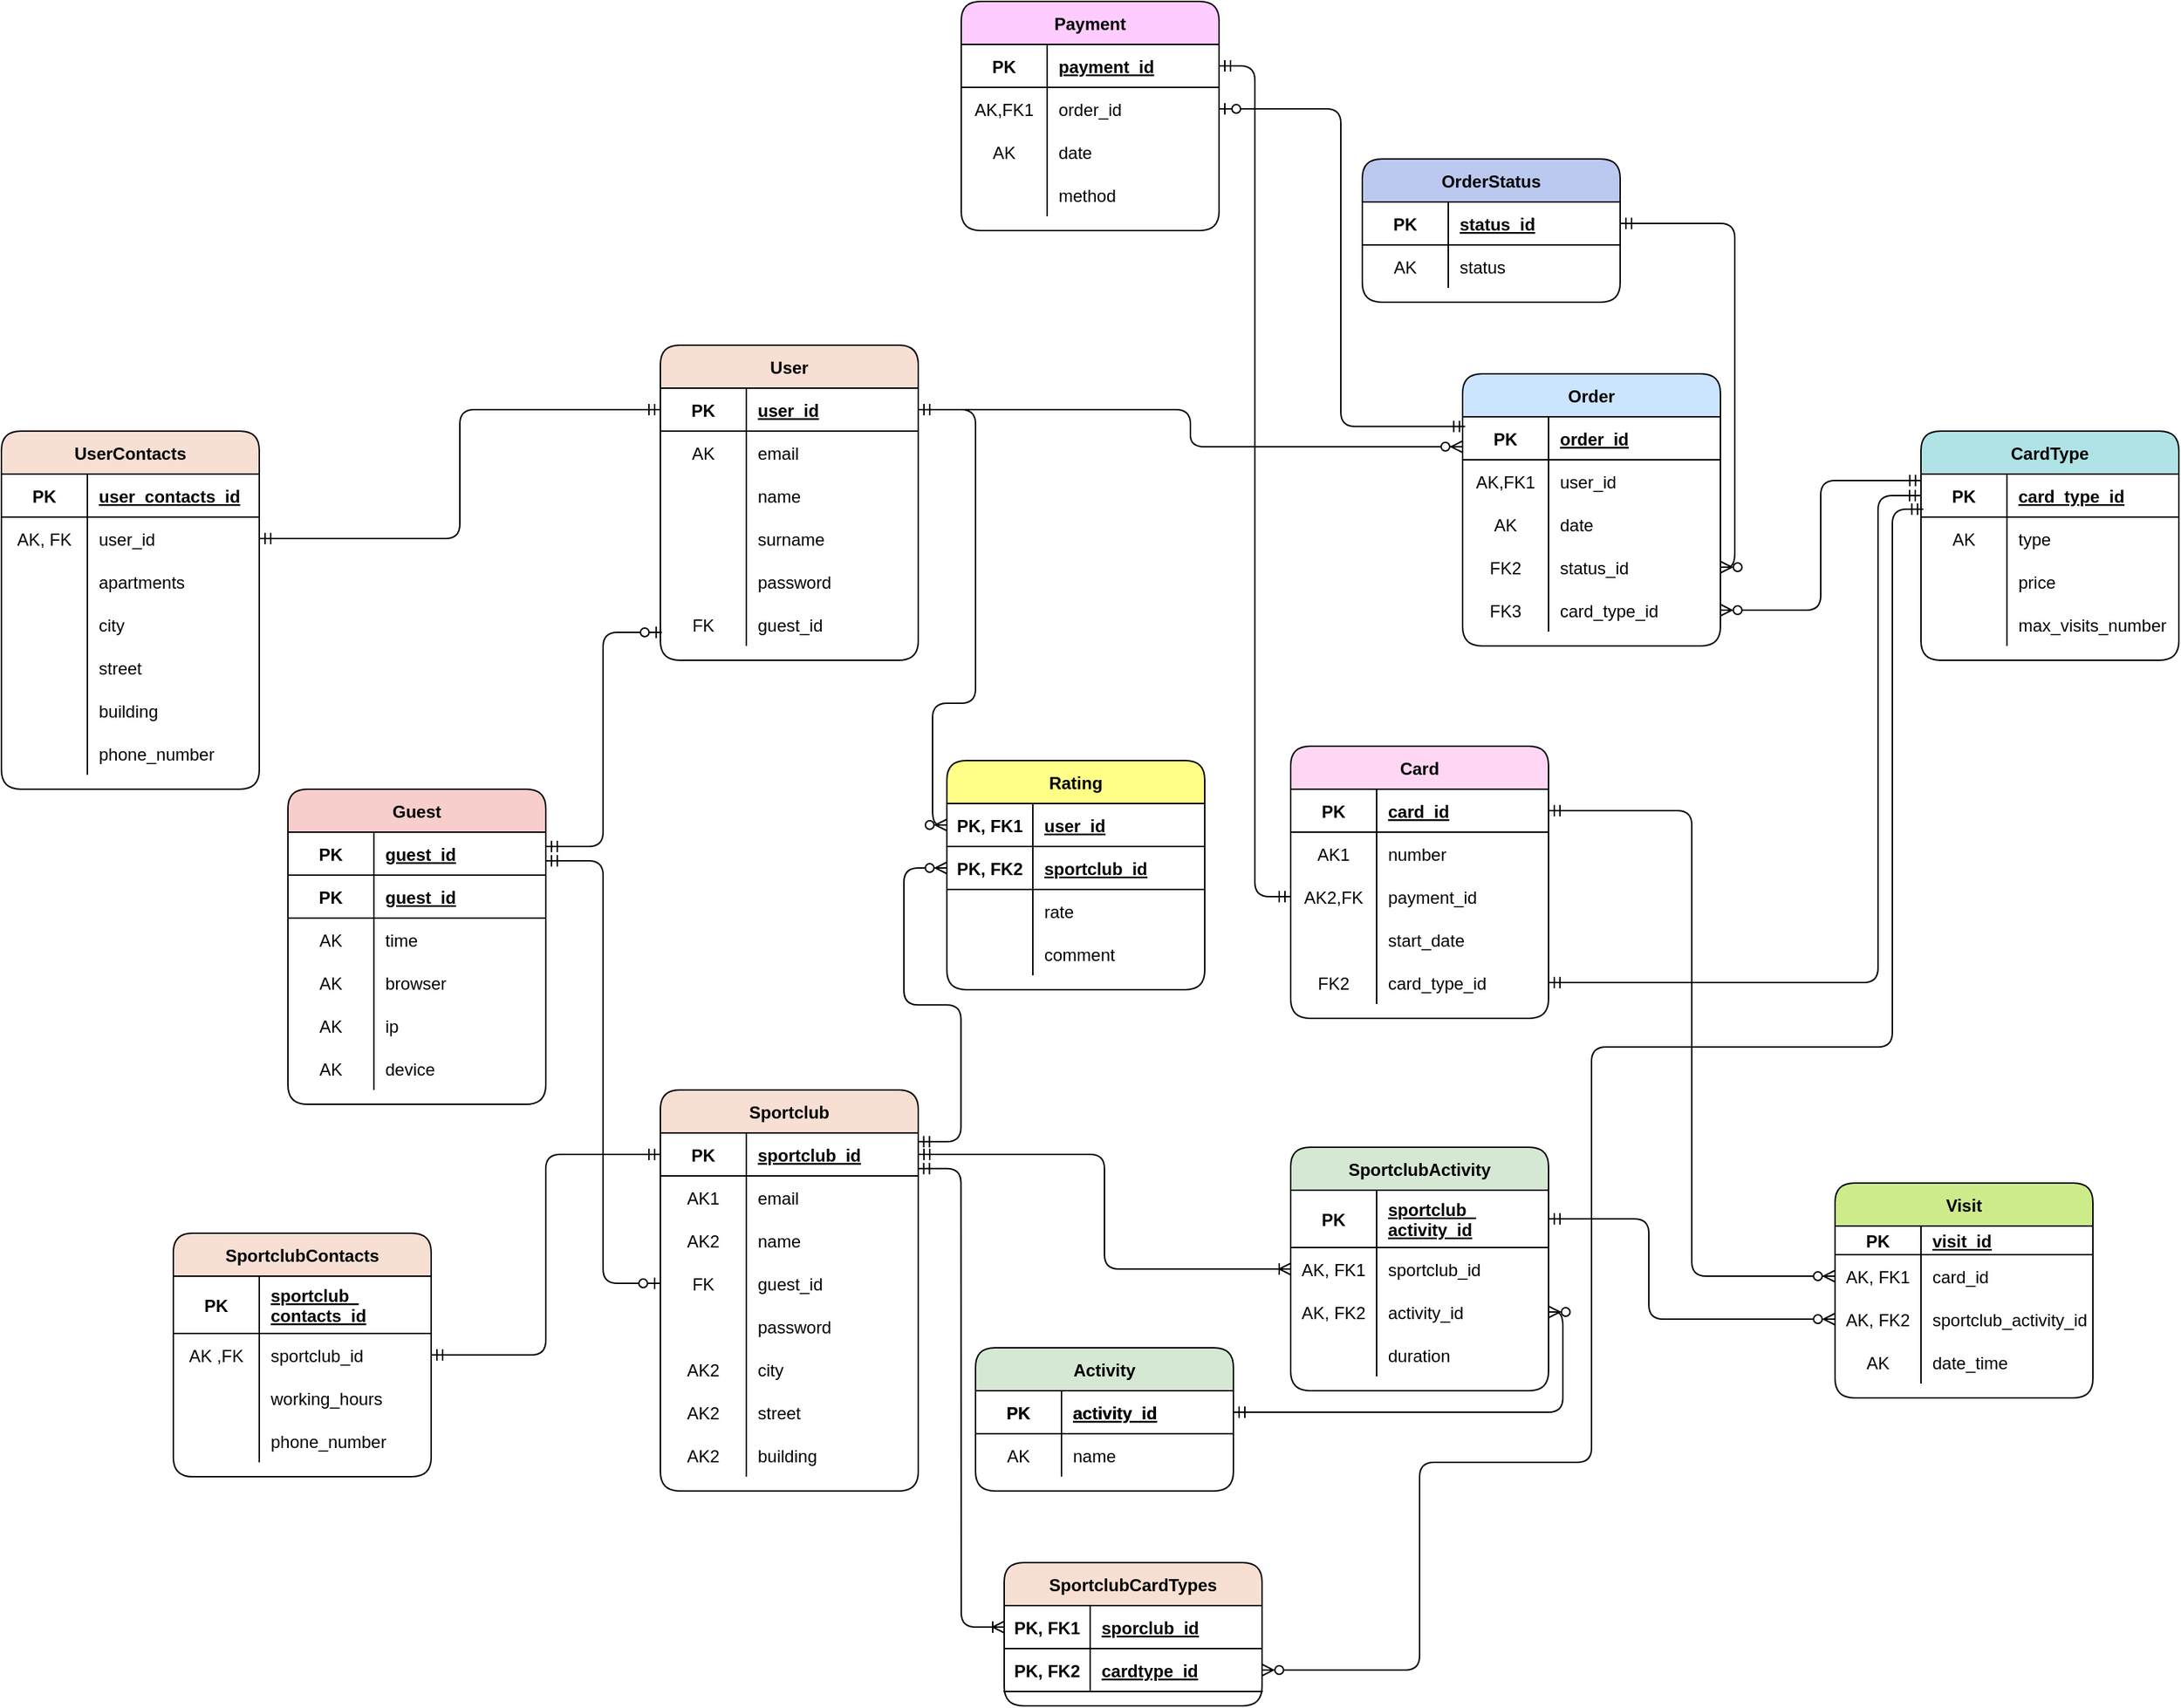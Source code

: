 <mxfile version="20.3.6" type="google"><diagram id="7ckcDmTGGLN_FnE9HNtQ" name="Page-1"><mxGraphModel dx="2076" dy="2142" grid="1" gridSize="10" guides="1" tooltips="1" connect="1" arrows="1" fold="1" page="1" pageScale="1" pageWidth="850" pageHeight="1100" math="0" shadow="0"><root><mxCell id="0"/><mxCell id="1" parent="0"/><mxCell id="OE1YXszhumcW4s_N47jX-1" value="Guest" style="shape=table;startSize=30;container=1;collapsible=1;childLayout=tableLayout;fixedRows=1;rowLines=0;fontStyle=1;align=center;resizeLast=1;fillColor=#F8CECC;rounded=1;" parent="1" vertex="1"><mxGeometry x="300" y="170" width="180" height="220" as="geometry"><mxRectangle x="112" y="230" width="70" height="30" as="alternateBounds"/></mxGeometry></mxCell><mxCell id="OE1YXszhumcW4s_N47jX-5" value="" style="shape=tableRow;horizontal=0;startSize=0;swimlaneHead=0;swimlaneBody=0;fillColor=none;collapsible=0;dropTarget=0;points=[[0,0.5],[1,0.5]];portConstraint=eastwest;top=0;left=0;right=0;bottom=1;" parent="OE1YXszhumcW4s_N47jX-1" vertex="1"><mxGeometry y="30" width="180" height="30" as="geometry"/></mxCell><mxCell id="OE1YXszhumcW4s_N47jX-6" value="PK" style="shape=partialRectangle;connectable=0;fillColor=none;top=0;left=0;bottom=0;right=0;fontStyle=1;overflow=hidden;" parent="OE1YXszhumcW4s_N47jX-5" vertex="1"><mxGeometry width="60" height="30" as="geometry"><mxRectangle width="60" height="30" as="alternateBounds"/></mxGeometry></mxCell><mxCell id="OE1YXszhumcW4s_N47jX-7" value="guest_id" style="shape=partialRectangle;connectable=0;fillColor=none;top=0;left=0;bottom=0;right=0;align=left;spacingLeft=6;fontStyle=5;overflow=hidden;" parent="OE1YXszhumcW4s_N47jX-5" vertex="1"><mxGeometry x="60" width="120" height="30" as="geometry"><mxRectangle width="120" height="30" as="alternateBounds"/></mxGeometry></mxCell><mxCell id="AmuCplwsjy2tDRxE5qo5-1" value="" style="shape=tableRow;horizontal=0;startSize=0;swimlaneHead=0;swimlaneBody=0;fillColor=none;collapsible=0;dropTarget=0;points=[[0,0.5],[1,0.5]];portConstraint=eastwest;top=0;left=0;right=0;bottom=1;" vertex="1" parent="OE1YXszhumcW4s_N47jX-1"><mxGeometry y="60" width="180" height="30" as="geometry"/></mxCell><mxCell id="AmuCplwsjy2tDRxE5qo5-2" value="PK" style="shape=partialRectangle;connectable=0;fillColor=none;top=0;left=0;bottom=0;right=0;fontStyle=1;overflow=hidden;" vertex="1" parent="AmuCplwsjy2tDRxE5qo5-1"><mxGeometry width="60" height="30" as="geometry"><mxRectangle width="60" height="30" as="alternateBounds"/></mxGeometry></mxCell><mxCell id="AmuCplwsjy2tDRxE5qo5-3" value="guest_id" style="shape=partialRectangle;connectable=0;fillColor=none;top=0;left=0;bottom=0;right=0;align=left;spacingLeft=6;fontStyle=5;overflow=hidden;" vertex="1" parent="AmuCplwsjy2tDRxE5qo5-1"><mxGeometry x="60" width="120" height="30" as="geometry"><mxRectangle width="120" height="30" as="alternateBounds"/></mxGeometry></mxCell><mxCell id="OE1YXszhumcW4s_N47jX-11" value="" style="shape=tableRow;horizontal=0;startSize=0;swimlaneHead=0;swimlaneBody=0;fillColor=none;collapsible=0;dropTarget=0;points=[[0,0.5],[1,0.5]];portConstraint=eastwest;top=0;left=0;right=0;bottom=0;" parent="OE1YXszhumcW4s_N47jX-1" vertex="1"><mxGeometry y="90" width="180" height="30" as="geometry"/></mxCell><mxCell id="OE1YXszhumcW4s_N47jX-12" value="AK" style="shape=partialRectangle;connectable=0;fillColor=none;top=0;left=0;bottom=0;right=0;editable=1;overflow=hidden;" parent="OE1YXszhumcW4s_N47jX-11" vertex="1"><mxGeometry width="60" height="30" as="geometry"><mxRectangle width="60" height="30" as="alternateBounds"/></mxGeometry></mxCell><mxCell id="OE1YXszhumcW4s_N47jX-13" value="time" style="shape=partialRectangle;connectable=0;fillColor=none;top=0;left=0;bottom=0;right=0;align=left;spacingLeft=6;overflow=hidden;" parent="OE1YXszhumcW4s_N47jX-11" vertex="1"><mxGeometry x="60" width="120" height="30" as="geometry"><mxRectangle width="120" height="30" as="alternateBounds"/></mxGeometry></mxCell><mxCell id="OE1YXszhumcW4s_N47jX-14" value="" style="shape=tableRow;horizontal=0;startSize=0;swimlaneHead=0;swimlaneBody=0;fillColor=none;collapsible=0;dropTarget=0;points=[[0,0.5],[1,0.5]];portConstraint=eastwest;top=0;left=0;right=0;bottom=0;" parent="OE1YXszhumcW4s_N47jX-1" vertex="1"><mxGeometry y="120" width="180" height="30" as="geometry"/></mxCell><mxCell id="OE1YXszhumcW4s_N47jX-15" value="AK" style="shape=partialRectangle;connectable=0;fillColor=none;top=0;left=0;bottom=0;right=0;editable=1;overflow=hidden;" parent="OE1YXszhumcW4s_N47jX-14" vertex="1"><mxGeometry width="60" height="30" as="geometry"><mxRectangle width="60" height="30" as="alternateBounds"/></mxGeometry></mxCell><mxCell id="OE1YXszhumcW4s_N47jX-16" value="browser" style="shape=partialRectangle;connectable=0;fillColor=none;top=0;left=0;bottom=0;right=0;align=left;spacingLeft=6;overflow=hidden;" parent="OE1YXszhumcW4s_N47jX-14" vertex="1"><mxGeometry x="60" width="120" height="30" as="geometry"><mxRectangle width="120" height="30" as="alternateBounds"/></mxGeometry></mxCell><mxCell id="OE1YXszhumcW4s_N47jX-17" value="" style="shape=tableRow;horizontal=0;startSize=0;swimlaneHead=0;swimlaneBody=0;fillColor=none;collapsible=0;dropTarget=0;points=[[0,0.5],[1,0.5]];portConstraint=eastwest;top=0;left=0;right=0;bottom=0;" parent="OE1YXszhumcW4s_N47jX-1" vertex="1"><mxGeometry y="150" width="180" height="30" as="geometry"/></mxCell><mxCell id="OE1YXszhumcW4s_N47jX-18" value="AK" style="shape=partialRectangle;connectable=0;fillColor=none;top=0;left=0;bottom=0;right=0;editable=1;overflow=hidden;" parent="OE1YXszhumcW4s_N47jX-17" vertex="1"><mxGeometry width="60" height="30" as="geometry"><mxRectangle width="60" height="30" as="alternateBounds"/></mxGeometry></mxCell><mxCell id="OE1YXszhumcW4s_N47jX-19" value="ip" style="shape=partialRectangle;connectable=0;fillColor=none;top=0;left=0;bottom=0;right=0;align=left;spacingLeft=6;overflow=hidden;" parent="OE1YXszhumcW4s_N47jX-17" vertex="1"><mxGeometry x="60" width="120" height="30" as="geometry"><mxRectangle width="120" height="30" as="alternateBounds"/></mxGeometry></mxCell><mxCell id="OE1YXszhumcW4s_N47jX-20" value="" style="shape=tableRow;horizontal=0;startSize=0;swimlaneHead=0;swimlaneBody=0;fillColor=none;collapsible=0;dropTarget=0;points=[[0,0.5],[1,0.5]];portConstraint=eastwest;top=0;left=0;right=0;bottom=0;" parent="OE1YXszhumcW4s_N47jX-1" vertex="1"><mxGeometry y="180" width="180" height="30" as="geometry"/></mxCell><mxCell id="OE1YXszhumcW4s_N47jX-21" value="AK" style="shape=partialRectangle;connectable=0;fillColor=none;top=0;left=0;bottom=0;right=0;editable=1;overflow=hidden;" parent="OE1YXszhumcW4s_N47jX-20" vertex="1"><mxGeometry width="60" height="30" as="geometry"><mxRectangle width="60" height="30" as="alternateBounds"/></mxGeometry></mxCell><mxCell id="OE1YXszhumcW4s_N47jX-22" value="device" style="shape=partialRectangle;connectable=0;fillColor=none;top=0;left=0;bottom=0;right=0;align=left;spacingLeft=6;overflow=hidden;" parent="OE1YXszhumcW4s_N47jX-20" vertex="1"><mxGeometry x="60" width="120" height="30" as="geometry"><mxRectangle width="120" height="30" as="alternateBounds"/></mxGeometry></mxCell><mxCell id="OE1YXszhumcW4s_N47jX-64" value="User" style="shape=table;startSize=30;container=1;collapsible=1;childLayout=tableLayout;fixedRows=1;rowLines=0;fontStyle=1;align=center;resizeLast=1;fillColor=#F8DFD3;rounded=1;" parent="1" vertex="1"><mxGeometry x="560" y="-140" width="180" height="220" as="geometry"><mxRectangle x="112" y="230" width="70" height="30" as="alternateBounds"/></mxGeometry></mxCell><mxCell id="OE1YXszhumcW4s_N47jX-65" value="" style="shape=tableRow;horizontal=0;startSize=0;swimlaneHead=0;swimlaneBody=0;fillColor=none;collapsible=0;dropTarget=0;points=[[0,0.5],[1,0.5]];portConstraint=eastwest;top=0;left=0;right=0;bottom=1;" parent="OE1YXszhumcW4s_N47jX-64" vertex="1"><mxGeometry y="30" width="180" height="30" as="geometry"/></mxCell><mxCell id="OE1YXszhumcW4s_N47jX-66" value="PK" style="shape=partialRectangle;connectable=0;fillColor=none;top=0;left=0;bottom=0;right=0;fontStyle=1;overflow=hidden;" parent="OE1YXszhumcW4s_N47jX-65" vertex="1"><mxGeometry width="60" height="30" as="geometry"><mxRectangle width="60" height="30" as="alternateBounds"/></mxGeometry></mxCell><mxCell id="OE1YXszhumcW4s_N47jX-67" value="user_id" style="shape=partialRectangle;connectable=0;fillColor=none;top=0;left=0;bottom=0;right=0;align=left;spacingLeft=6;fontStyle=5;overflow=hidden;" parent="OE1YXszhumcW4s_N47jX-65" vertex="1"><mxGeometry x="60" width="120" height="30" as="geometry"><mxRectangle width="120" height="30" as="alternateBounds"/></mxGeometry></mxCell><mxCell id="OE1YXszhumcW4s_N47jX-68" value="" style="shape=tableRow;horizontal=0;startSize=0;swimlaneHead=0;swimlaneBody=0;fillColor=none;collapsible=0;dropTarget=0;points=[[0,0.5],[1,0.5]];portConstraint=eastwest;top=0;left=0;right=0;bottom=0;" parent="OE1YXszhumcW4s_N47jX-64" vertex="1"><mxGeometry y="60" width="180" height="30" as="geometry"/></mxCell><mxCell id="OE1YXszhumcW4s_N47jX-69" value="AK" style="shape=partialRectangle;connectable=0;fillColor=none;top=0;left=0;bottom=0;right=0;editable=1;overflow=hidden;" parent="OE1YXszhumcW4s_N47jX-68" vertex="1"><mxGeometry width="60" height="30" as="geometry"><mxRectangle width="60" height="30" as="alternateBounds"/></mxGeometry></mxCell><mxCell id="OE1YXszhumcW4s_N47jX-70" value="email" style="shape=partialRectangle;connectable=0;fillColor=none;top=0;left=0;bottom=0;right=0;align=left;spacingLeft=6;overflow=hidden;" parent="OE1YXszhumcW4s_N47jX-68" vertex="1"><mxGeometry x="60" width="120" height="30" as="geometry"><mxRectangle width="120" height="30" as="alternateBounds"/></mxGeometry></mxCell><mxCell id="OE1YXszhumcW4s_N47jX-71" value="" style="shape=tableRow;horizontal=0;startSize=0;swimlaneHead=0;swimlaneBody=0;fillColor=none;collapsible=0;dropTarget=0;points=[[0,0.5],[1,0.5]];portConstraint=eastwest;top=0;left=0;right=0;bottom=0;" parent="OE1YXszhumcW4s_N47jX-64" vertex="1"><mxGeometry y="90" width="180" height="30" as="geometry"/></mxCell><mxCell id="OE1YXszhumcW4s_N47jX-72" value="" style="shape=partialRectangle;connectable=0;fillColor=none;top=0;left=0;bottom=0;right=0;editable=1;overflow=hidden;" parent="OE1YXszhumcW4s_N47jX-71" vertex="1"><mxGeometry width="60" height="30" as="geometry"><mxRectangle width="60" height="30" as="alternateBounds"/></mxGeometry></mxCell><mxCell id="OE1YXszhumcW4s_N47jX-73" value="name" style="shape=partialRectangle;connectable=0;fillColor=none;top=0;left=0;bottom=0;right=0;align=left;spacingLeft=6;overflow=hidden;" parent="OE1YXszhumcW4s_N47jX-71" vertex="1"><mxGeometry x="60" width="120" height="30" as="geometry"><mxRectangle width="120" height="30" as="alternateBounds"/></mxGeometry></mxCell><mxCell id="OE1YXszhumcW4s_N47jX-74" value="" style="shape=tableRow;horizontal=0;startSize=0;swimlaneHead=0;swimlaneBody=0;fillColor=none;collapsible=0;dropTarget=0;points=[[0,0.5],[1,0.5]];portConstraint=eastwest;top=0;left=0;right=0;bottom=0;" parent="OE1YXszhumcW4s_N47jX-64" vertex="1"><mxGeometry y="120" width="180" height="30" as="geometry"/></mxCell><mxCell id="OE1YXszhumcW4s_N47jX-75" value="" style="shape=partialRectangle;connectable=0;fillColor=none;top=0;left=0;bottom=0;right=0;editable=1;overflow=hidden;" parent="OE1YXszhumcW4s_N47jX-74" vertex="1"><mxGeometry width="60" height="30" as="geometry"><mxRectangle width="60" height="30" as="alternateBounds"/></mxGeometry></mxCell><mxCell id="OE1YXszhumcW4s_N47jX-76" value="surname" style="shape=partialRectangle;connectable=0;fillColor=none;top=0;left=0;bottom=0;right=0;align=left;spacingLeft=6;overflow=hidden;" parent="OE1YXszhumcW4s_N47jX-74" vertex="1"><mxGeometry x="60" width="120" height="30" as="geometry"><mxRectangle width="120" height="30" as="alternateBounds"/></mxGeometry></mxCell><mxCell id="OE1YXszhumcW4s_N47jX-77" value="" style="shape=tableRow;horizontal=0;startSize=0;swimlaneHead=0;swimlaneBody=0;fillColor=none;collapsible=0;dropTarget=0;points=[[0,0.5],[1,0.5]];portConstraint=eastwest;top=0;left=0;right=0;bottom=0;" parent="OE1YXszhumcW4s_N47jX-64" vertex="1"><mxGeometry y="150" width="180" height="30" as="geometry"/></mxCell><mxCell id="OE1YXszhumcW4s_N47jX-78" value="" style="shape=partialRectangle;connectable=0;fillColor=none;top=0;left=0;bottom=0;right=0;editable=1;overflow=hidden;" parent="OE1YXszhumcW4s_N47jX-77" vertex="1"><mxGeometry width="60" height="30" as="geometry"><mxRectangle width="60" height="30" as="alternateBounds"/></mxGeometry></mxCell><mxCell id="OE1YXszhumcW4s_N47jX-79" value="password" style="shape=partialRectangle;connectable=0;fillColor=none;top=0;left=0;bottom=0;right=0;align=left;spacingLeft=6;overflow=hidden;" parent="OE1YXszhumcW4s_N47jX-77" vertex="1"><mxGeometry x="60" width="120" height="30" as="geometry"><mxRectangle width="120" height="30" as="alternateBounds"/></mxGeometry></mxCell><mxCell id="Y8MvYPIqh8I1fW-wMO7S-130" value="" style="shape=tableRow;horizontal=0;startSize=0;swimlaneHead=0;swimlaneBody=0;fillColor=none;collapsible=0;dropTarget=0;points=[[0,0.5],[1,0.5]];portConstraint=eastwest;top=0;left=0;right=0;bottom=0;" parent="OE1YXszhumcW4s_N47jX-64" vertex="1"><mxGeometry y="180" width="180" height="30" as="geometry"/></mxCell><mxCell id="Y8MvYPIqh8I1fW-wMO7S-131" value="FK" style="shape=partialRectangle;connectable=0;fillColor=none;top=0;left=0;bottom=0;right=0;editable=1;overflow=hidden;" parent="Y8MvYPIqh8I1fW-wMO7S-130" vertex="1"><mxGeometry width="60" height="30" as="geometry"><mxRectangle width="60" height="30" as="alternateBounds"/></mxGeometry></mxCell><mxCell id="Y8MvYPIqh8I1fW-wMO7S-132" value="guest_id" style="shape=partialRectangle;connectable=0;fillColor=none;top=0;left=0;bottom=0;right=0;align=left;spacingLeft=6;overflow=hidden;" parent="Y8MvYPIqh8I1fW-wMO7S-130" vertex="1"><mxGeometry x="60" width="120" height="30" as="geometry"><mxRectangle width="120" height="30" as="alternateBounds"/></mxGeometry></mxCell><mxCell id="OE1YXszhumcW4s_N47jX-80" value="Sportclub" style="shape=table;startSize=30;container=1;collapsible=1;childLayout=tableLayout;fixedRows=1;rowLines=0;fontStyle=1;align=center;resizeLast=1;fillColor=#F8DFD3;rounded=1;" parent="1" vertex="1"><mxGeometry x="560" y="380" width="180" height="280" as="geometry"><mxRectangle x="112" y="230" width="70" height="30" as="alternateBounds"/></mxGeometry></mxCell><mxCell id="OE1YXszhumcW4s_N47jX-81" value="" style="shape=tableRow;horizontal=0;startSize=0;swimlaneHead=0;swimlaneBody=0;fillColor=none;collapsible=0;dropTarget=0;points=[[0,0.5],[1,0.5]];portConstraint=eastwest;top=0;left=0;right=0;bottom=1;" parent="OE1YXszhumcW4s_N47jX-80" vertex="1"><mxGeometry y="30" width="180" height="30" as="geometry"/></mxCell><mxCell id="OE1YXszhumcW4s_N47jX-82" value="PK" style="shape=partialRectangle;connectable=0;fillColor=none;top=0;left=0;bottom=0;right=0;fontStyle=1;overflow=hidden;" parent="OE1YXszhumcW4s_N47jX-81" vertex="1"><mxGeometry width="60" height="30" as="geometry"><mxRectangle width="60" height="30" as="alternateBounds"/></mxGeometry></mxCell><mxCell id="OE1YXszhumcW4s_N47jX-83" value="sportclub_id" style="shape=partialRectangle;connectable=0;fillColor=none;top=0;left=0;bottom=0;right=0;align=left;spacingLeft=6;fontStyle=5;overflow=hidden;" parent="OE1YXszhumcW4s_N47jX-81" vertex="1"><mxGeometry x="60" width="120" height="30" as="geometry"><mxRectangle width="120" height="30" as="alternateBounds"/></mxGeometry></mxCell><mxCell id="OE1YXszhumcW4s_N47jX-84" value="" style="shape=tableRow;horizontal=0;startSize=0;swimlaneHead=0;swimlaneBody=0;fillColor=none;collapsible=0;dropTarget=0;points=[[0,0.5],[1,0.5]];portConstraint=eastwest;top=0;left=0;right=0;bottom=0;" parent="OE1YXszhumcW4s_N47jX-80" vertex="1"><mxGeometry y="60" width="180" height="30" as="geometry"/></mxCell><mxCell id="OE1YXszhumcW4s_N47jX-85" value="AK1" style="shape=partialRectangle;connectable=0;fillColor=none;top=0;left=0;bottom=0;right=0;editable=1;overflow=hidden;" parent="OE1YXszhumcW4s_N47jX-84" vertex="1"><mxGeometry width="60" height="30" as="geometry"><mxRectangle width="60" height="30" as="alternateBounds"/></mxGeometry></mxCell><mxCell id="OE1YXszhumcW4s_N47jX-86" value="email" style="shape=partialRectangle;connectable=0;fillColor=none;top=0;left=0;bottom=0;right=0;align=left;spacingLeft=6;overflow=hidden;" parent="OE1YXszhumcW4s_N47jX-84" vertex="1"><mxGeometry x="60" width="120" height="30" as="geometry"><mxRectangle width="120" height="30" as="alternateBounds"/></mxGeometry></mxCell><mxCell id="OE1YXszhumcW4s_N47jX-87" value="" style="shape=tableRow;horizontal=0;startSize=0;swimlaneHead=0;swimlaneBody=0;fillColor=none;collapsible=0;dropTarget=0;points=[[0,0.5],[1,0.5]];portConstraint=eastwest;top=0;left=0;right=0;bottom=0;" parent="OE1YXszhumcW4s_N47jX-80" vertex="1"><mxGeometry y="90" width="180" height="30" as="geometry"/></mxCell><mxCell id="OE1YXszhumcW4s_N47jX-88" value="AK2" style="shape=partialRectangle;connectable=0;fillColor=none;top=0;left=0;bottom=0;right=0;editable=1;overflow=hidden;" parent="OE1YXszhumcW4s_N47jX-87" vertex="1"><mxGeometry width="60" height="30" as="geometry"><mxRectangle width="60" height="30" as="alternateBounds"/></mxGeometry></mxCell><mxCell id="OE1YXszhumcW4s_N47jX-89" value="name" style="shape=partialRectangle;connectable=0;fillColor=none;top=0;left=0;bottom=0;right=0;align=left;spacingLeft=6;overflow=hidden;" parent="OE1YXszhumcW4s_N47jX-87" vertex="1"><mxGeometry x="60" width="120" height="30" as="geometry"><mxRectangle width="120" height="30" as="alternateBounds"/></mxGeometry></mxCell><mxCell id="Y8MvYPIqh8I1fW-wMO7S-133" value="" style="shape=tableRow;horizontal=0;startSize=0;swimlaneHead=0;swimlaneBody=0;fillColor=none;collapsible=0;dropTarget=0;points=[[0,0.5],[1,0.5]];portConstraint=eastwest;top=0;left=0;right=0;bottom=0;" parent="OE1YXszhumcW4s_N47jX-80" vertex="1"><mxGeometry y="120" width="180" height="30" as="geometry"/></mxCell><mxCell id="Y8MvYPIqh8I1fW-wMO7S-134" value="FK" style="shape=partialRectangle;connectable=0;fillColor=none;top=0;left=0;bottom=0;right=0;editable=1;overflow=hidden;" parent="Y8MvYPIqh8I1fW-wMO7S-133" vertex="1"><mxGeometry width="60" height="30" as="geometry"><mxRectangle width="60" height="30" as="alternateBounds"/></mxGeometry></mxCell><mxCell id="Y8MvYPIqh8I1fW-wMO7S-135" value="guest_id" style="shape=partialRectangle;connectable=0;fillColor=none;top=0;left=0;bottom=0;right=0;align=left;spacingLeft=6;overflow=hidden;" parent="Y8MvYPIqh8I1fW-wMO7S-133" vertex="1"><mxGeometry x="60" width="120" height="30" as="geometry"><mxRectangle width="120" height="30" as="alternateBounds"/></mxGeometry></mxCell><mxCell id="OE1YXszhumcW4s_N47jX-93" value="" style="shape=tableRow;horizontal=0;startSize=0;swimlaneHead=0;swimlaneBody=0;fillColor=none;collapsible=0;dropTarget=0;points=[[0,0.5],[1,0.5]];portConstraint=eastwest;top=0;left=0;right=0;bottom=0;" parent="OE1YXszhumcW4s_N47jX-80" vertex="1"><mxGeometry y="150" width="180" height="30" as="geometry"/></mxCell><mxCell id="OE1YXszhumcW4s_N47jX-94" value="" style="shape=partialRectangle;connectable=0;fillColor=none;top=0;left=0;bottom=0;right=0;editable=1;overflow=hidden;" parent="OE1YXszhumcW4s_N47jX-93" vertex="1"><mxGeometry width="60" height="30" as="geometry"><mxRectangle width="60" height="30" as="alternateBounds"/></mxGeometry></mxCell><mxCell id="OE1YXszhumcW4s_N47jX-95" value="password" style="shape=partialRectangle;connectable=0;fillColor=none;top=0;left=0;bottom=0;right=0;align=left;spacingLeft=6;overflow=hidden;" parent="OE1YXszhumcW4s_N47jX-93" vertex="1"><mxGeometry x="60" width="120" height="30" as="geometry"><mxRectangle width="120" height="30" as="alternateBounds"/></mxGeometry></mxCell><mxCell id="OE1YXszhumcW4s_N47jX-90" value="" style="shape=tableRow;horizontal=0;startSize=0;swimlaneHead=0;swimlaneBody=0;fillColor=none;collapsible=0;dropTarget=0;points=[[0,0.5],[1,0.5]];portConstraint=eastwest;top=0;left=0;right=0;bottom=0;" parent="OE1YXszhumcW4s_N47jX-80" vertex="1"><mxGeometry y="180" width="180" height="30" as="geometry"/></mxCell><mxCell id="OE1YXszhumcW4s_N47jX-91" value="AK2" style="shape=partialRectangle;connectable=0;fillColor=none;top=0;left=0;bottom=0;right=0;editable=1;overflow=hidden;" parent="OE1YXszhumcW4s_N47jX-90" vertex="1"><mxGeometry width="60" height="30" as="geometry"><mxRectangle width="60" height="30" as="alternateBounds"/></mxGeometry></mxCell><mxCell id="OE1YXszhumcW4s_N47jX-92" value="city" style="shape=partialRectangle;connectable=0;fillColor=none;top=0;left=0;bottom=0;right=0;align=left;spacingLeft=6;overflow=hidden;" parent="OE1YXszhumcW4s_N47jX-90" vertex="1"><mxGeometry x="60" width="120" height="30" as="geometry"><mxRectangle width="120" height="30" as="alternateBounds"/></mxGeometry></mxCell><mxCell id="1FyJuVfOc7fVEfAO7bW6-5" value="" style="shape=tableRow;horizontal=0;startSize=0;swimlaneHead=0;swimlaneBody=0;fillColor=none;collapsible=0;dropTarget=0;points=[[0,0.5],[1,0.5]];portConstraint=eastwest;top=0;left=0;right=0;bottom=0;" parent="OE1YXszhumcW4s_N47jX-80" vertex="1"><mxGeometry y="210" width="180" height="30" as="geometry"/></mxCell><mxCell id="1FyJuVfOc7fVEfAO7bW6-6" value="AK2" style="shape=partialRectangle;connectable=0;fillColor=none;top=0;left=0;bottom=0;right=0;editable=1;overflow=hidden;" parent="1FyJuVfOc7fVEfAO7bW6-5" vertex="1"><mxGeometry width="60" height="30" as="geometry"><mxRectangle width="60" height="30" as="alternateBounds"/></mxGeometry></mxCell><mxCell id="1FyJuVfOc7fVEfAO7bW6-7" value="street" style="shape=partialRectangle;connectable=0;fillColor=none;top=0;left=0;bottom=0;right=0;align=left;spacingLeft=6;overflow=hidden;" parent="1FyJuVfOc7fVEfAO7bW6-5" vertex="1"><mxGeometry x="60" width="120" height="30" as="geometry"><mxRectangle width="120" height="30" as="alternateBounds"/></mxGeometry></mxCell><mxCell id="1FyJuVfOc7fVEfAO7bW6-8" value="" style="shape=tableRow;horizontal=0;startSize=0;swimlaneHead=0;swimlaneBody=0;fillColor=none;collapsible=0;dropTarget=0;points=[[0,0.5],[1,0.5]];portConstraint=eastwest;top=0;left=0;right=0;bottom=0;" parent="OE1YXszhumcW4s_N47jX-80" vertex="1"><mxGeometry y="240" width="180" height="30" as="geometry"/></mxCell><mxCell id="1FyJuVfOc7fVEfAO7bW6-9" value="AK2" style="shape=partialRectangle;connectable=0;fillColor=none;top=0;left=0;bottom=0;right=0;editable=1;overflow=hidden;" parent="1FyJuVfOc7fVEfAO7bW6-8" vertex="1"><mxGeometry width="60" height="30" as="geometry"><mxRectangle width="60" height="30" as="alternateBounds"/></mxGeometry></mxCell><mxCell id="1FyJuVfOc7fVEfAO7bW6-10" value="building" style="shape=partialRectangle;connectable=0;fillColor=none;top=0;left=0;bottom=0;right=0;align=left;spacingLeft=6;overflow=hidden;" parent="1FyJuVfOc7fVEfAO7bW6-8" vertex="1"><mxGeometry x="60" width="120" height="30" as="geometry"><mxRectangle width="120" height="30" as="alternateBounds"/></mxGeometry></mxCell><mxCell id="OE1YXszhumcW4s_N47jX-96" value="UserContacts" style="shape=table;startSize=30;container=1;collapsible=1;childLayout=tableLayout;fixedRows=1;rowLines=0;fontStyle=1;align=center;resizeLast=1;fillColor=#F8DFD3;rounded=1;" parent="1" vertex="1"><mxGeometry x="100" y="-80" width="180" height="250" as="geometry"><mxRectangle x="112" y="230" width="70" height="30" as="alternateBounds"/></mxGeometry></mxCell><mxCell id="OE1YXszhumcW4s_N47jX-97" value="" style="shape=tableRow;horizontal=0;startSize=0;swimlaneHead=0;swimlaneBody=0;fillColor=none;collapsible=0;dropTarget=0;points=[[0,0.5],[1,0.5]];portConstraint=eastwest;top=0;left=0;right=0;bottom=1;" parent="OE1YXszhumcW4s_N47jX-96" vertex="1"><mxGeometry y="30" width="180" height="30" as="geometry"/></mxCell><mxCell id="OE1YXszhumcW4s_N47jX-98" value="PK" style="shape=partialRectangle;connectable=0;fillColor=none;top=0;left=0;bottom=0;right=0;fontStyle=1;overflow=hidden;" parent="OE1YXszhumcW4s_N47jX-97" vertex="1"><mxGeometry width="60" height="30" as="geometry"><mxRectangle width="60" height="30" as="alternateBounds"/></mxGeometry></mxCell><mxCell id="OE1YXszhumcW4s_N47jX-99" value="user_contacts_id" style="shape=partialRectangle;connectable=0;fillColor=none;top=0;left=0;bottom=0;right=0;align=left;spacingLeft=6;fontStyle=5;overflow=hidden;" parent="OE1YXszhumcW4s_N47jX-97" vertex="1"><mxGeometry x="60" width="120" height="30" as="geometry"><mxRectangle width="120" height="30" as="alternateBounds"/></mxGeometry></mxCell><mxCell id="Y8MvYPIqh8I1fW-wMO7S-127" value="" style="shape=tableRow;horizontal=0;startSize=0;swimlaneHead=0;swimlaneBody=0;fillColor=none;collapsible=0;dropTarget=0;points=[[0,0.5],[1,0.5]];portConstraint=eastwest;top=0;left=0;right=0;bottom=0;" parent="OE1YXszhumcW4s_N47jX-96" vertex="1"><mxGeometry y="60" width="180" height="30" as="geometry"/></mxCell><mxCell id="Y8MvYPIqh8I1fW-wMO7S-128" value="AK, FK" style="shape=partialRectangle;connectable=0;fillColor=none;top=0;left=0;bottom=0;right=0;editable=1;overflow=hidden;" parent="Y8MvYPIqh8I1fW-wMO7S-127" vertex="1"><mxGeometry width="60" height="30" as="geometry"><mxRectangle width="60" height="30" as="alternateBounds"/></mxGeometry></mxCell><mxCell id="Y8MvYPIqh8I1fW-wMO7S-129" value="user_id" style="shape=partialRectangle;connectable=0;fillColor=none;top=0;left=0;bottom=0;right=0;align=left;spacingLeft=6;overflow=hidden;" parent="Y8MvYPIqh8I1fW-wMO7S-127" vertex="1"><mxGeometry x="60" width="120" height="30" as="geometry"><mxRectangle width="120" height="30" as="alternateBounds"/></mxGeometry></mxCell><mxCell id="OE1YXszhumcW4s_N47jX-100" value="" style="shape=tableRow;horizontal=0;startSize=0;swimlaneHead=0;swimlaneBody=0;fillColor=none;collapsible=0;dropTarget=0;points=[[0,0.5],[1,0.5]];portConstraint=eastwest;top=0;left=0;right=0;bottom=0;" parent="OE1YXszhumcW4s_N47jX-96" vertex="1"><mxGeometry y="90" width="180" height="30" as="geometry"/></mxCell><mxCell id="OE1YXszhumcW4s_N47jX-101" value="" style="shape=partialRectangle;connectable=0;fillColor=none;top=0;left=0;bottom=0;right=0;editable=1;overflow=hidden;" parent="OE1YXszhumcW4s_N47jX-100" vertex="1"><mxGeometry width="60" height="30" as="geometry"><mxRectangle width="60" height="30" as="alternateBounds"/></mxGeometry></mxCell><mxCell id="OE1YXszhumcW4s_N47jX-102" value="apartments" style="shape=partialRectangle;connectable=0;fillColor=none;top=0;left=0;bottom=0;right=0;align=left;spacingLeft=6;overflow=hidden;" parent="OE1YXszhumcW4s_N47jX-100" vertex="1"><mxGeometry x="60" width="120" height="30" as="geometry"><mxRectangle width="120" height="30" as="alternateBounds"/></mxGeometry></mxCell><mxCell id="OE1YXszhumcW4s_N47jX-103" value="" style="shape=tableRow;horizontal=0;startSize=0;swimlaneHead=0;swimlaneBody=0;fillColor=none;collapsible=0;dropTarget=0;points=[[0,0.5],[1,0.5]];portConstraint=eastwest;top=0;left=0;right=0;bottom=0;" parent="OE1YXszhumcW4s_N47jX-96" vertex="1"><mxGeometry y="120" width="180" height="30" as="geometry"/></mxCell><mxCell id="OE1YXszhumcW4s_N47jX-104" value="" style="shape=partialRectangle;connectable=0;fillColor=none;top=0;left=0;bottom=0;right=0;editable=1;overflow=hidden;" parent="OE1YXszhumcW4s_N47jX-103" vertex="1"><mxGeometry width="60" height="30" as="geometry"><mxRectangle width="60" height="30" as="alternateBounds"/></mxGeometry></mxCell><mxCell id="OE1YXszhumcW4s_N47jX-105" value="city" style="shape=partialRectangle;connectable=0;fillColor=none;top=0;left=0;bottom=0;right=0;align=left;spacingLeft=6;overflow=hidden;" parent="OE1YXszhumcW4s_N47jX-103" vertex="1"><mxGeometry x="60" width="120" height="30" as="geometry"><mxRectangle width="120" height="30" as="alternateBounds"/></mxGeometry></mxCell><mxCell id="OE1YXszhumcW4s_N47jX-109" value="" style="shape=tableRow;horizontal=0;startSize=0;swimlaneHead=0;swimlaneBody=0;fillColor=none;collapsible=0;dropTarget=0;points=[[0,0.5],[1,0.5]];portConstraint=eastwest;top=0;left=0;right=0;bottom=0;" parent="OE1YXszhumcW4s_N47jX-96" vertex="1"><mxGeometry y="150" width="180" height="30" as="geometry"/></mxCell><mxCell id="OE1YXszhumcW4s_N47jX-110" value="" style="shape=partialRectangle;connectable=0;fillColor=none;top=0;left=0;bottom=0;right=0;editable=1;overflow=hidden;" parent="OE1YXszhumcW4s_N47jX-109" vertex="1"><mxGeometry width="60" height="30" as="geometry"><mxRectangle width="60" height="30" as="alternateBounds"/></mxGeometry></mxCell><mxCell id="OE1YXszhumcW4s_N47jX-111" value="street" style="shape=partialRectangle;connectable=0;fillColor=none;top=0;left=0;bottom=0;right=0;align=left;spacingLeft=6;overflow=hidden;" parent="OE1YXszhumcW4s_N47jX-109" vertex="1"><mxGeometry x="60" width="120" height="30" as="geometry"><mxRectangle width="120" height="30" as="alternateBounds"/></mxGeometry></mxCell><mxCell id="OE1YXszhumcW4s_N47jX-106" value="" style="shape=tableRow;horizontal=0;startSize=0;swimlaneHead=0;swimlaneBody=0;fillColor=none;collapsible=0;dropTarget=0;points=[[0,0.5],[1,0.5]];portConstraint=eastwest;top=0;left=0;right=0;bottom=0;" parent="OE1YXszhumcW4s_N47jX-96" vertex="1"><mxGeometry y="180" width="180" height="30" as="geometry"/></mxCell><mxCell id="OE1YXszhumcW4s_N47jX-107" value="" style="shape=partialRectangle;connectable=0;fillColor=none;top=0;left=0;bottom=0;right=0;editable=1;overflow=hidden;" parent="OE1YXszhumcW4s_N47jX-106" vertex="1"><mxGeometry width="60" height="30" as="geometry"><mxRectangle width="60" height="30" as="alternateBounds"/></mxGeometry></mxCell><mxCell id="OE1YXszhumcW4s_N47jX-108" value="building" style="shape=partialRectangle;connectable=0;fillColor=none;top=0;left=0;bottom=0;right=0;align=left;spacingLeft=6;overflow=hidden;" parent="OE1YXszhumcW4s_N47jX-106" vertex="1"><mxGeometry x="60" width="120" height="30" as="geometry"><mxRectangle width="120" height="30" as="alternateBounds"/></mxGeometry></mxCell><mxCell id="OE1YXszhumcW4s_N47jX-112" value="" style="shape=tableRow;horizontal=0;startSize=0;swimlaneHead=0;swimlaneBody=0;fillColor=none;collapsible=0;dropTarget=0;points=[[0,0.5],[1,0.5]];portConstraint=eastwest;top=0;left=0;right=0;bottom=0;" parent="OE1YXszhumcW4s_N47jX-96" vertex="1"><mxGeometry y="210" width="180" height="30" as="geometry"/></mxCell><mxCell id="OE1YXszhumcW4s_N47jX-113" value="" style="shape=partialRectangle;connectable=0;fillColor=none;top=0;left=0;bottom=0;right=0;editable=1;overflow=hidden;" parent="OE1YXszhumcW4s_N47jX-112" vertex="1"><mxGeometry width="60" height="30" as="geometry"><mxRectangle width="60" height="30" as="alternateBounds"/></mxGeometry></mxCell><mxCell id="OE1YXszhumcW4s_N47jX-114" value="phone_number" style="shape=partialRectangle;connectable=0;fillColor=none;top=0;left=0;bottom=0;right=0;align=left;spacingLeft=6;overflow=hidden;" parent="OE1YXszhumcW4s_N47jX-112" vertex="1"><mxGeometry x="60" width="120" height="30" as="geometry"><mxRectangle width="120" height="30" as="alternateBounds"/></mxGeometry></mxCell><mxCell id="OE1YXszhumcW4s_N47jX-115" value="Rating" style="shape=table;startSize=30;container=1;collapsible=1;childLayout=tableLayout;fixedRows=1;rowLines=0;fontStyle=1;align=center;resizeLast=1;fillColor=#FFFF88;rounded=1;" parent="1" vertex="1"><mxGeometry x="760" y="150" width="180" height="160" as="geometry"><mxRectangle x="112" y="230" width="70" height="30" as="alternateBounds"/></mxGeometry></mxCell><mxCell id="OE1YXszhumcW4s_N47jX-116" value="" style="shape=tableRow;horizontal=0;startSize=0;swimlaneHead=0;swimlaneBody=0;fillColor=none;collapsible=0;dropTarget=0;points=[[0,0.5],[1,0.5]];portConstraint=eastwest;top=0;left=0;right=0;bottom=1;" parent="OE1YXszhumcW4s_N47jX-115" vertex="1"><mxGeometry y="30" width="180" height="30" as="geometry"/></mxCell><mxCell id="OE1YXszhumcW4s_N47jX-117" value="PK, FK1" style="shape=partialRectangle;connectable=0;fillColor=none;top=0;left=0;bottom=0;right=0;fontStyle=1;overflow=hidden;" parent="OE1YXszhumcW4s_N47jX-116" vertex="1"><mxGeometry width="60" height="30" as="geometry"><mxRectangle width="60" height="30" as="alternateBounds"/></mxGeometry></mxCell><mxCell id="OE1YXszhumcW4s_N47jX-118" value="user_id" style="shape=partialRectangle;connectable=0;fillColor=none;top=0;left=0;bottom=0;right=0;align=left;spacingLeft=6;fontStyle=5;overflow=hidden;" parent="OE1YXszhumcW4s_N47jX-116" vertex="1"><mxGeometry x="60" width="120" height="30" as="geometry"><mxRectangle width="120" height="30" as="alternateBounds"/></mxGeometry></mxCell><mxCell id="OE1YXszhumcW4s_N47jX-147" value="" style="shape=tableRow;horizontal=0;startSize=0;swimlaneHead=0;swimlaneBody=0;fillColor=none;collapsible=0;dropTarget=0;points=[[0,0.5],[1,0.5]];portConstraint=eastwest;top=0;left=0;right=0;bottom=1;" parent="OE1YXszhumcW4s_N47jX-115" vertex="1"><mxGeometry y="60" width="180" height="30" as="geometry"/></mxCell><mxCell id="OE1YXszhumcW4s_N47jX-148" value="PK, FK2" style="shape=partialRectangle;connectable=0;fillColor=none;top=0;left=0;bottom=0;right=0;fontStyle=1;overflow=hidden;" parent="OE1YXszhumcW4s_N47jX-147" vertex="1"><mxGeometry width="60" height="30" as="geometry"><mxRectangle width="60" height="30" as="alternateBounds"/></mxGeometry></mxCell><mxCell id="OE1YXszhumcW4s_N47jX-149" value="sportclub_id" style="shape=partialRectangle;connectable=0;fillColor=none;top=0;left=0;bottom=0;right=0;align=left;spacingLeft=6;fontStyle=5;overflow=hidden;" parent="OE1YXszhumcW4s_N47jX-147" vertex="1"><mxGeometry x="60" width="120" height="30" as="geometry"><mxRectangle width="120" height="30" as="alternateBounds"/></mxGeometry></mxCell><mxCell id="OE1YXszhumcW4s_N47jX-119" value="" style="shape=tableRow;horizontal=0;startSize=0;swimlaneHead=0;swimlaneBody=0;fillColor=none;collapsible=0;dropTarget=0;points=[[0,0.5],[1,0.5]];portConstraint=eastwest;top=0;left=0;right=0;bottom=0;" parent="OE1YXszhumcW4s_N47jX-115" vertex="1"><mxGeometry y="90" width="180" height="30" as="geometry"/></mxCell><mxCell id="OE1YXszhumcW4s_N47jX-120" value="" style="shape=partialRectangle;connectable=0;fillColor=none;top=0;left=0;bottom=0;right=0;editable=1;overflow=hidden;" parent="OE1YXszhumcW4s_N47jX-119" vertex="1"><mxGeometry width="60" height="30" as="geometry"><mxRectangle width="60" height="30" as="alternateBounds"/></mxGeometry></mxCell><mxCell id="OE1YXszhumcW4s_N47jX-121" value="rate" style="shape=partialRectangle;connectable=0;fillColor=none;top=0;left=0;bottom=0;right=0;align=left;spacingLeft=6;overflow=hidden;" parent="OE1YXszhumcW4s_N47jX-119" vertex="1"><mxGeometry x="60" width="120" height="30" as="geometry"><mxRectangle width="120" height="30" as="alternateBounds"/></mxGeometry></mxCell><mxCell id="OE1YXszhumcW4s_N47jX-122" value="" style="shape=tableRow;horizontal=0;startSize=0;swimlaneHead=0;swimlaneBody=0;fillColor=none;collapsible=0;dropTarget=0;points=[[0,0.5],[1,0.5]];portConstraint=eastwest;top=0;left=0;right=0;bottom=0;" parent="OE1YXszhumcW4s_N47jX-115" vertex="1"><mxGeometry y="120" width="180" height="30" as="geometry"/></mxCell><mxCell id="OE1YXszhumcW4s_N47jX-123" value="" style="shape=partialRectangle;connectable=0;fillColor=none;top=0;left=0;bottom=0;right=0;editable=1;overflow=hidden;" parent="OE1YXszhumcW4s_N47jX-122" vertex="1"><mxGeometry width="60" height="30" as="geometry"><mxRectangle width="60" height="30" as="alternateBounds"/></mxGeometry></mxCell><mxCell id="OE1YXszhumcW4s_N47jX-124" value="comment" style="shape=partialRectangle;connectable=0;fillColor=none;top=0;left=0;bottom=0;right=0;align=left;spacingLeft=6;overflow=hidden;" parent="OE1YXszhumcW4s_N47jX-122" vertex="1"><mxGeometry x="60" width="120" height="30" as="geometry"><mxRectangle width="120" height="30" as="alternateBounds"/></mxGeometry></mxCell><mxCell id="OE1YXszhumcW4s_N47jX-150" value="Activity" style="shape=table;startSize=30;container=1;collapsible=1;childLayout=tableLayout;fixedRows=1;rowLines=0;fontStyle=1;align=center;resizeLast=1;fillColor=#D5E8D4;rounded=1;" parent="1" vertex="1"><mxGeometry x="780" y="560" width="180" height="100" as="geometry"><mxRectangle x="112" y="230" width="70" height="30" as="alternateBounds"/></mxGeometry></mxCell><mxCell id="OE1YXszhumcW4s_N47jX-151" value="" style="shape=tableRow;horizontal=0;startSize=0;swimlaneHead=0;swimlaneBody=0;fillColor=none;collapsible=0;dropTarget=0;points=[[0,0.5],[1,0.5]];portConstraint=eastwest;top=0;left=0;right=0;bottom=1;" parent="OE1YXszhumcW4s_N47jX-150" vertex="1"><mxGeometry y="30" width="180" height="30" as="geometry"/></mxCell><mxCell id="OE1YXszhumcW4s_N47jX-152" value="PK" style="shape=partialRectangle;connectable=0;fillColor=none;top=0;left=0;bottom=0;right=0;fontStyle=1;overflow=hidden;" parent="OE1YXszhumcW4s_N47jX-151" vertex="1"><mxGeometry width="60" height="30" as="geometry"><mxRectangle width="60" height="30" as="alternateBounds"/></mxGeometry></mxCell><mxCell id="OE1YXszhumcW4s_N47jX-153" value="activity_id" style="shape=partialRectangle;connectable=0;fillColor=none;top=0;left=0;bottom=0;right=0;align=left;spacingLeft=6;fontStyle=5;overflow=hidden;" parent="OE1YXszhumcW4s_N47jX-151" vertex="1"><mxGeometry x="60" width="120" height="30" as="geometry"><mxRectangle width="120" height="30" as="alternateBounds"/></mxGeometry></mxCell><mxCell id="OE1YXszhumcW4s_N47jX-157" value="" style="shape=tableRow;horizontal=0;startSize=0;swimlaneHead=0;swimlaneBody=0;fillColor=none;collapsible=0;dropTarget=0;points=[[0,0.5],[1,0.5]];portConstraint=eastwest;top=0;left=0;right=0;bottom=0;" parent="OE1YXszhumcW4s_N47jX-150" vertex="1"><mxGeometry y="60" width="180" height="30" as="geometry"/></mxCell><mxCell id="OE1YXszhumcW4s_N47jX-158" value="AK" style="shape=partialRectangle;connectable=0;fillColor=none;top=0;left=0;bottom=0;right=0;editable=1;overflow=hidden;" parent="OE1YXszhumcW4s_N47jX-157" vertex="1"><mxGeometry width="60" height="30" as="geometry"><mxRectangle width="60" height="30" as="alternateBounds"/></mxGeometry></mxCell><mxCell id="OE1YXszhumcW4s_N47jX-159" value="name" style="shape=partialRectangle;connectable=0;fillColor=none;top=0;left=0;bottom=0;right=0;align=left;spacingLeft=6;overflow=hidden;" parent="OE1YXszhumcW4s_N47jX-157" vertex="1"><mxGeometry x="60" width="120" height="30" as="geometry"><mxRectangle width="120" height="30" as="alternateBounds"/></mxGeometry></mxCell><mxCell id="OE1YXszhumcW4s_N47jX-163" value="SportclubActivity" style="shape=table;startSize=30;container=1;collapsible=1;childLayout=tableLayout;fixedRows=1;rowLines=0;fontStyle=1;align=center;resizeLast=1;fillColor=#D5E8D4;rounded=1;strokeColor=default;swimlaneFillColor=none;perimeterSpacing=1;" parent="1" vertex="1"><mxGeometry x="1000" y="420" width="180" height="170.0" as="geometry"><mxRectangle x="112" y="230" width="70" height="30" as="alternateBounds"/></mxGeometry></mxCell><mxCell id="Y8MvYPIqh8I1fW-wMO7S-96" value="" style="shape=tableRow;horizontal=0;startSize=0;swimlaneHead=0;swimlaneBody=0;fillColor=none;collapsible=0;dropTarget=0;points=[[0,0.5],[1,0.5]];portConstraint=eastwest;top=0;left=0;right=0;bottom=1;" parent="OE1YXszhumcW4s_N47jX-163" vertex="1"><mxGeometry y="30" width="180" height="40" as="geometry"/></mxCell><mxCell id="Y8MvYPIqh8I1fW-wMO7S-97" value="PK" style="shape=partialRectangle;connectable=0;fillColor=none;top=0;left=0;bottom=0;right=0;fontStyle=1;overflow=hidden;" parent="Y8MvYPIqh8I1fW-wMO7S-96" vertex="1"><mxGeometry width="60" height="40" as="geometry"><mxRectangle width="60" height="40" as="alternateBounds"/></mxGeometry></mxCell><mxCell id="Y8MvYPIqh8I1fW-wMO7S-98" value="sportclub_&#10;activity_id" style="shape=partialRectangle;connectable=0;fillColor=none;top=0;left=0;bottom=0;right=0;align=left;spacingLeft=6;fontStyle=5;overflow=hidden;" parent="Y8MvYPIqh8I1fW-wMO7S-96" vertex="1"><mxGeometry x="60" width="120" height="40" as="geometry"><mxRectangle width="120" height="40" as="alternateBounds"/></mxGeometry></mxCell><mxCell id="OE1YXszhumcW4s_N47jX-176" value="" style="shape=tableRow;horizontal=0;startSize=0;swimlaneHead=0;swimlaneBody=0;fillColor=none;collapsible=0;dropTarget=0;points=[[0,0.5],[1,0.5]];portConstraint=eastwest;top=0;left=0;right=0;bottom=0;" parent="OE1YXszhumcW4s_N47jX-163" vertex="1"><mxGeometry y="70" width="180" height="30" as="geometry"/></mxCell><mxCell id="OE1YXszhumcW4s_N47jX-177" value="AK, FK1" style="shape=partialRectangle;connectable=0;fillColor=none;top=0;left=0;bottom=0;right=0;editable=1;overflow=hidden;" parent="OE1YXszhumcW4s_N47jX-176" vertex="1"><mxGeometry width="60" height="30" as="geometry"><mxRectangle width="60" height="30" as="alternateBounds"/></mxGeometry></mxCell><mxCell id="OE1YXszhumcW4s_N47jX-178" value="sportclub_id" style="shape=partialRectangle;connectable=0;fillColor=none;top=0;left=0;bottom=0;right=0;align=left;spacingLeft=6;overflow=hidden;" parent="OE1YXszhumcW4s_N47jX-176" vertex="1"><mxGeometry x="60" width="120" height="30" as="geometry"><mxRectangle width="120" height="30" as="alternateBounds"/></mxGeometry></mxCell><mxCell id="Y8MvYPIqh8I1fW-wMO7S-156" value="" style="shape=tableRow;horizontal=0;startSize=0;swimlaneHead=0;swimlaneBody=0;fillColor=none;collapsible=0;dropTarget=0;points=[[0,0.5],[1,0.5]];portConstraint=eastwest;top=0;left=0;right=0;bottom=0;" parent="OE1YXszhumcW4s_N47jX-163" vertex="1"><mxGeometry y="100" width="180" height="30" as="geometry"/></mxCell><mxCell id="Y8MvYPIqh8I1fW-wMO7S-157" value="AK, FK2" style="shape=partialRectangle;connectable=0;fillColor=none;top=0;left=0;bottom=0;right=0;editable=1;overflow=hidden;" parent="Y8MvYPIqh8I1fW-wMO7S-156" vertex="1"><mxGeometry width="60" height="30" as="geometry"><mxRectangle width="60" height="30" as="alternateBounds"/></mxGeometry></mxCell><mxCell id="Y8MvYPIqh8I1fW-wMO7S-158" value="activity_id" style="shape=partialRectangle;connectable=0;fillColor=none;top=0;left=0;bottom=0;right=0;align=left;spacingLeft=6;overflow=hidden;" parent="Y8MvYPIqh8I1fW-wMO7S-156" vertex="1"><mxGeometry x="60" width="120" height="30" as="geometry"><mxRectangle width="120" height="30" as="alternateBounds"/></mxGeometry></mxCell><mxCell id="fbA8owR0JbnU4ppQYx5h-13" value="" style="shape=tableRow;horizontal=0;startSize=0;swimlaneHead=0;swimlaneBody=0;fillColor=none;collapsible=0;dropTarget=0;points=[[0,0.5],[1,0.5]];portConstraint=eastwest;top=0;left=0;right=0;bottom=0;" parent="OE1YXszhumcW4s_N47jX-163" vertex="1"><mxGeometry y="130" width="180" height="30" as="geometry"/></mxCell><mxCell id="fbA8owR0JbnU4ppQYx5h-14" value="" style="shape=partialRectangle;connectable=0;fillColor=none;top=0;left=0;bottom=0;right=0;editable=1;overflow=hidden;" parent="fbA8owR0JbnU4ppQYx5h-13" vertex="1"><mxGeometry width="60" height="30" as="geometry"><mxRectangle width="60" height="30" as="alternateBounds"/></mxGeometry></mxCell><mxCell id="fbA8owR0JbnU4ppQYx5h-15" value="duration" style="shape=partialRectangle;connectable=0;fillColor=none;top=0;left=0;bottom=0;right=0;align=left;spacingLeft=6;overflow=hidden;" parent="fbA8owR0JbnU4ppQYx5h-13" vertex="1"><mxGeometry x="60" width="120" height="30" as="geometry"><mxRectangle width="120" height="30" as="alternateBounds"/></mxGeometry></mxCell><mxCell id="OE1YXszhumcW4s_N47jX-182" value="OrderStatus" style="shape=table;startSize=30;container=1;collapsible=1;childLayout=tableLayout;fixedRows=1;rowLines=0;fontStyle=1;align=center;resizeLast=1;fillColor=#BBC9F0;rounded=1;" parent="1" vertex="1"><mxGeometry x="1050" y="-270" width="180" height="100" as="geometry"><mxRectangle x="112" y="230" width="70" height="30" as="alternateBounds"/></mxGeometry></mxCell><mxCell id="OE1YXszhumcW4s_N47jX-183" value="" style="shape=tableRow;horizontal=0;startSize=0;swimlaneHead=0;swimlaneBody=0;fillColor=none;collapsible=0;dropTarget=0;points=[[0,0.5],[1,0.5]];portConstraint=eastwest;top=0;left=0;right=0;bottom=1;" parent="OE1YXszhumcW4s_N47jX-182" vertex="1"><mxGeometry y="30" width="180" height="30" as="geometry"/></mxCell><mxCell id="OE1YXszhumcW4s_N47jX-184" value="PK" style="shape=partialRectangle;connectable=0;fillColor=none;top=0;left=0;bottom=0;right=0;fontStyle=1;overflow=hidden;" parent="OE1YXszhumcW4s_N47jX-183" vertex="1"><mxGeometry width="60" height="30" as="geometry"><mxRectangle width="60" height="30" as="alternateBounds"/></mxGeometry></mxCell><mxCell id="OE1YXszhumcW4s_N47jX-185" value="status_id" style="shape=partialRectangle;connectable=0;fillColor=none;top=0;left=0;bottom=0;right=0;align=left;spacingLeft=6;fontStyle=5;overflow=hidden;" parent="OE1YXszhumcW4s_N47jX-183" vertex="1"><mxGeometry x="60" width="120" height="30" as="geometry"><mxRectangle width="120" height="30" as="alternateBounds"/></mxGeometry></mxCell><mxCell id="OE1YXszhumcW4s_N47jX-186" value="" style="shape=tableRow;horizontal=0;startSize=0;swimlaneHead=0;swimlaneBody=0;fillColor=none;collapsible=0;dropTarget=0;points=[[0,0.5],[1,0.5]];portConstraint=eastwest;top=0;left=0;right=0;bottom=0;" parent="OE1YXszhumcW4s_N47jX-182" vertex="1"><mxGeometry y="60" width="180" height="30" as="geometry"/></mxCell><mxCell id="OE1YXszhumcW4s_N47jX-187" value="AK" style="shape=partialRectangle;connectable=0;fillColor=none;top=0;left=0;bottom=0;right=0;editable=1;overflow=hidden;" parent="OE1YXszhumcW4s_N47jX-186" vertex="1"><mxGeometry width="60" height="30" as="geometry"><mxRectangle width="60" height="30" as="alternateBounds"/></mxGeometry></mxCell><mxCell id="OE1YXszhumcW4s_N47jX-188" value="status" style="shape=partialRectangle;connectable=0;fillColor=none;top=0;left=0;bottom=0;right=0;align=left;spacingLeft=6;overflow=hidden;" parent="OE1YXszhumcW4s_N47jX-186" vertex="1"><mxGeometry x="60" width="120" height="30" as="geometry"><mxRectangle width="120" height="30" as="alternateBounds"/></mxGeometry></mxCell><mxCell id="OE1YXszhumcW4s_N47jX-205" value="Order" style="shape=table;startSize=30;container=1;collapsible=1;childLayout=tableLayout;fixedRows=1;rowLines=0;fontStyle=1;align=center;resizeLast=1;fillColor=#CCE5FF;rounded=1;" parent="1" vertex="1"><mxGeometry x="1120" y="-120" width="180" height="190" as="geometry"><mxRectangle x="112" y="230" width="70" height="30" as="alternateBounds"/></mxGeometry></mxCell><mxCell id="OE1YXszhumcW4s_N47jX-206" value="" style="shape=tableRow;horizontal=0;startSize=0;swimlaneHead=0;swimlaneBody=0;fillColor=none;collapsible=0;dropTarget=0;points=[[0,0.5],[1,0.5]];portConstraint=eastwest;top=0;left=0;right=0;bottom=1;" parent="OE1YXszhumcW4s_N47jX-205" vertex="1"><mxGeometry y="30" width="180" height="30" as="geometry"/></mxCell><mxCell id="OE1YXszhumcW4s_N47jX-207" value="PK" style="shape=partialRectangle;connectable=0;fillColor=none;top=0;left=0;bottom=0;right=0;fontStyle=1;overflow=hidden;" parent="OE1YXszhumcW4s_N47jX-206" vertex="1"><mxGeometry width="60" height="30" as="geometry"><mxRectangle width="60" height="30" as="alternateBounds"/></mxGeometry></mxCell><mxCell id="OE1YXszhumcW4s_N47jX-208" value="order_id" style="shape=partialRectangle;connectable=0;fillColor=none;top=0;left=0;bottom=0;right=0;align=left;spacingLeft=6;fontStyle=5;overflow=hidden;" parent="OE1YXszhumcW4s_N47jX-206" vertex="1"><mxGeometry x="60" width="120" height="30" as="geometry"><mxRectangle width="120" height="30" as="alternateBounds"/></mxGeometry></mxCell><mxCell id="OE1YXszhumcW4s_N47jX-209" value="" style="shape=tableRow;horizontal=0;startSize=0;swimlaneHead=0;swimlaneBody=0;fillColor=none;collapsible=0;dropTarget=0;points=[[0,0.5],[1,0.5]];portConstraint=eastwest;top=0;left=0;right=0;bottom=0;" parent="OE1YXszhumcW4s_N47jX-205" vertex="1"><mxGeometry y="60" width="180" height="30" as="geometry"/></mxCell><mxCell id="OE1YXszhumcW4s_N47jX-210" value="AK,FK1" style="shape=partialRectangle;connectable=0;fillColor=none;top=0;left=0;bottom=0;right=0;editable=1;overflow=hidden;" parent="OE1YXszhumcW4s_N47jX-209" vertex="1"><mxGeometry width="60" height="30" as="geometry"><mxRectangle width="60" height="30" as="alternateBounds"/></mxGeometry></mxCell><mxCell id="OE1YXszhumcW4s_N47jX-211" value="user_id" style="shape=partialRectangle;connectable=0;fillColor=none;top=0;left=0;bottom=0;right=0;align=left;spacingLeft=6;overflow=hidden;" parent="OE1YXszhumcW4s_N47jX-209" vertex="1"><mxGeometry x="60" width="120" height="30" as="geometry"><mxRectangle width="120" height="30" as="alternateBounds"/></mxGeometry></mxCell><mxCell id="OE1YXszhumcW4s_N47jX-215" value="" style="shape=tableRow;horizontal=0;startSize=0;swimlaneHead=0;swimlaneBody=0;fillColor=none;collapsible=0;dropTarget=0;points=[[0,0.5],[1,0.5]];portConstraint=eastwest;top=0;left=0;right=0;bottom=0;" parent="OE1YXszhumcW4s_N47jX-205" vertex="1"><mxGeometry y="90" width="180" height="30" as="geometry"/></mxCell><mxCell id="OE1YXszhumcW4s_N47jX-216" value="AK" style="shape=partialRectangle;connectable=0;fillColor=none;top=0;left=0;bottom=0;right=0;editable=1;overflow=hidden;" parent="OE1YXszhumcW4s_N47jX-215" vertex="1"><mxGeometry width="60" height="30" as="geometry"><mxRectangle width="60" height="30" as="alternateBounds"/></mxGeometry></mxCell><mxCell id="OE1YXszhumcW4s_N47jX-217" value="date" style="shape=partialRectangle;connectable=0;fillColor=none;top=0;left=0;bottom=0;right=0;align=left;spacingLeft=6;overflow=hidden;" parent="OE1YXszhumcW4s_N47jX-215" vertex="1"><mxGeometry x="60" width="120" height="30" as="geometry"><mxRectangle width="120" height="30" as="alternateBounds"/></mxGeometry></mxCell><mxCell id="OE1YXszhumcW4s_N47jX-212" value="" style="shape=tableRow;horizontal=0;startSize=0;swimlaneHead=0;swimlaneBody=0;fillColor=none;collapsible=0;dropTarget=0;points=[[0,0.5],[1,0.5]];portConstraint=eastwest;top=0;left=0;right=0;bottom=0;" parent="OE1YXszhumcW4s_N47jX-205" vertex="1"><mxGeometry y="120" width="180" height="30" as="geometry"/></mxCell><mxCell id="OE1YXszhumcW4s_N47jX-213" value="FK2" style="shape=partialRectangle;connectable=0;fillColor=none;top=0;left=0;bottom=0;right=0;editable=1;overflow=hidden;" parent="OE1YXszhumcW4s_N47jX-212" vertex="1"><mxGeometry width="60" height="30" as="geometry"><mxRectangle width="60" height="30" as="alternateBounds"/></mxGeometry></mxCell><mxCell id="OE1YXszhumcW4s_N47jX-214" value="status_id" style="shape=partialRectangle;connectable=0;fillColor=none;top=0;left=0;bottom=0;right=0;align=left;spacingLeft=6;overflow=hidden;" parent="OE1YXszhumcW4s_N47jX-212" vertex="1"><mxGeometry x="60" width="120" height="30" as="geometry"><mxRectangle width="120" height="30" as="alternateBounds"/></mxGeometry></mxCell><mxCell id="OE1YXszhumcW4s_N47jX-218" value="" style="shape=tableRow;horizontal=0;startSize=0;swimlaneHead=0;swimlaneBody=0;fillColor=none;collapsible=0;dropTarget=0;points=[[0,0.5],[1,0.5]];portConstraint=eastwest;top=0;left=0;right=0;bottom=0;" parent="OE1YXszhumcW4s_N47jX-205" vertex="1"><mxGeometry y="150" width="180" height="30" as="geometry"/></mxCell><mxCell id="OE1YXszhumcW4s_N47jX-219" value="FK3" style="shape=partialRectangle;connectable=0;fillColor=none;top=0;left=0;bottom=0;right=0;editable=1;overflow=hidden;" parent="OE1YXszhumcW4s_N47jX-218" vertex="1"><mxGeometry width="60" height="30" as="geometry"><mxRectangle width="60" height="30" as="alternateBounds"/></mxGeometry></mxCell><mxCell id="OE1YXszhumcW4s_N47jX-220" value="card_type_id" style="shape=partialRectangle;connectable=0;fillColor=none;top=0;left=0;bottom=0;right=0;align=left;spacingLeft=6;overflow=hidden;" parent="OE1YXszhumcW4s_N47jX-218" vertex="1"><mxGeometry x="60" width="120" height="30" as="geometry"><mxRectangle width="120" height="30" as="alternateBounds"/></mxGeometry></mxCell><mxCell id="OE1YXszhumcW4s_N47jX-223" value="CardType" style="shape=table;startSize=30;container=1;collapsible=1;childLayout=tableLayout;fixedRows=1;rowLines=0;fontStyle=1;align=center;resizeLast=1;fillColor=#B0E3E6;rounded=1;" parent="1" vertex="1"><mxGeometry x="1440" y="-80" width="180" height="160" as="geometry"><mxRectangle x="112" y="230" width="70" height="30" as="alternateBounds"/></mxGeometry></mxCell><mxCell id="OE1YXszhumcW4s_N47jX-224" value="" style="shape=tableRow;horizontal=0;startSize=0;swimlaneHead=0;swimlaneBody=0;fillColor=none;collapsible=0;dropTarget=0;points=[[0,0.5],[1,0.5]];portConstraint=eastwest;top=0;left=0;right=0;bottom=1;" parent="OE1YXszhumcW4s_N47jX-223" vertex="1"><mxGeometry y="30" width="180" height="30" as="geometry"/></mxCell><mxCell id="OE1YXszhumcW4s_N47jX-225" value="PK" style="shape=partialRectangle;connectable=0;fillColor=none;top=0;left=0;bottom=0;right=0;fontStyle=1;overflow=hidden;" parent="OE1YXszhumcW4s_N47jX-224" vertex="1"><mxGeometry width="60" height="30" as="geometry"><mxRectangle width="60" height="30" as="alternateBounds"/></mxGeometry></mxCell><mxCell id="OE1YXszhumcW4s_N47jX-226" value="card_type_id" style="shape=partialRectangle;connectable=0;fillColor=none;top=0;left=0;bottom=0;right=0;align=left;spacingLeft=6;fontStyle=5;overflow=hidden;" parent="OE1YXszhumcW4s_N47jX-224" vertex="1"><mxGeometry x="60" width="120" height="30" as="geometry"><mxRectangle width="120" height="30" as="alternateBounds"/></mxGeometry></mxCell><mxCell id="OE1YXszhumcW4s_N47jX-227" value="" style="shape=tableRow;horizontal=0;startSize=0;swimlaneHead=0;swimlaneBody=0;fillColor=none;collapsible=0;dropTarget=0;points=[[0,0.5],[1,0.5]];portConstraint=eastwest;top=0;left=0;right=0;bottom=0;" parent="OE1YXszhumcW4s_N47jX-223" vertex="1"><mxGeometry y="60" width="180" height="30" as="geometry"/></mxCell><mxCell id="OE1YXszhumcW4s_N47jX-228" value="AK" style="shape=partialRectangle;connectable=0;fillColor=none;top=0;left=0;bottom=0;right=0;editable=1;overflow=hidden;" parent="OE1YXszhumcW4s_N47jX-227" vertex="1"><mxGeometry width="60" height="30" as="geometry"><mxRectangle width="60" height="30" as="alternateBounds"/></mxGeometry></mxCell><mxCell id="OE1YXszhumcW4s_N47jX-229" value="type" style="shape=partialRectangle;connectable=0;fillColor=none;top=0;left=0;bottom=0;right=0;align=left;spacingLeft=6;overflow=hidden;" parent="OE1YXszhumcW4s_N47jX-227" vertex="1"><mxGeometry x="60" width="120" height="30" as="geometry"><mxRectangle width="120" height="30" as="alternateBounds"/></mxGeometry></mxCell><mxCell id="OE1YXszhumcW4s_N47jX-230" value="" style="shape=tableRow;horizontal=0;startSize=0;swimlaneHead=0;swimlaneBody=0;fillColor=none;collapsible=0;dropTarget=0;points=[[0,0.5],[1,0.5]];portConstraint=eastwest;top=0;left=0;right=0;bottom=0;" parent="OE1YXszhumcW4s_N47jX-223" vertex="1"><mxGeometry y="90" width="180" height="30" as="geometry"/></mxCell><mxCell id="OE1YXszhumcW4s_N47jX-231" value="" style="shape=partialRectangle;connectable=0;fillColor=none;top=0;left=0;bottom=0;right=0;editable=1;overflow=hidden;" parent="OE1YXszhumcW4s_N47jX-230" vertex="1"><mxGeometry width="60" height="30" as="geometry"><mxRectangle width="60" height="30" as="alternateBounds"/></mxGeometry></mxCell><mxCell id="OE1YXszhumcW4s_N47jX-232" value="price" style="shape=partialRectangle;connectable=0;fillColor=none;top=0;left=0;bottom=0;right=0;align=left;spacingLeft=6;overflow=hidden;" parent="OE1YXszhumcW4s_N47jX-230" vertex="1"><mxGeometry x="60" width="120" height="30" as="geometry"><mxRectangle width="120" height="30" as="alternateBounds"/></mxGeometry></mxCell><mxCell id="OE1YXszhumcW4s_N47jX-233" value="" style="shape=tableRow;horizontal=0;startSize=0;swimlaneHead=0;swimlaneBody=0;fillColor=none;collapsible=0;dropTarget=0;points=[[0,0.5],[1,0.5]];portConstraint=eastwest;top=0;left=0;right=0;bottom=0;" parent="OE1YXszhumcW4s_N47jX-223" vertex="1"><mxGeometry y="120" width="180" height="30" as="geometry"/></mxCell><mxCell id="OE1YXszhumcW4s_N47jX-234" value="" style="shape=partialRectangle;connectable=0;fillColor=none;top=0;left=0;bottom=0;right=0;editable=1;overflow=hidden;" parent="OE1YXszhumcW4s_N47jX-233" vertex="1"><mxGeometry width="60" height="30" as="geometry"><mxRectangle width="60" height="30" as="alternateBounds"/></mxGeometry></mxCell><mxCell id="OE1YXszhumcW4s_N47jX-235" value="max_visits_number" style="shape=partialRectangle;connectable=0;fillColor=none;top=0;left=0;bottom=0;right=0;align=left;spacingLeft=6;overflow=hidden;" parent="OE1YXszhumcW4s_N47jX-233" vertex="1"><mxGeometry x="60" width="120" height="30" as="geometry"><mxRectangle width="120" height="30" as="alternateBounds"/></mxGeometry></mxCell><mxCell id="Y8MvYPIqh8I1fW-wMO7S-1" value="SportclubContacts" style="shape=table;startSize=30;container=1;collapsible=1;childLayout=tableLayout;fixedRows=1;rowLines=0;fontStyle=1;align=center;resizeLast=1;fillColor=#F8DFD3;rounded=1;" parent="1" vertex="1"><mxGeometry x="220" y="480" width="180" height="170" as="geometry"><mxRectangle x="112" y="230" width="70" height="30" as="alternateBounds"/></mxGeometry></mxCell><mxCell id="Y8MvYPIqh8I1fW-wMO7S-2" value="" style="shape=tableRow;horizontal=0;startSize=0;swimlaneHead=0;swimlaneBody=0;fillColor=none;collapsible=0;dropTarget=0;points=[[0,0.5],[1,0.5]];portConstraint=eastwest;top=0;left=0;right=0;bottom=1;" parent="Y8MvYPIqh8I1fW-wMO7S-1" vertex="1"><mxGeometry y="30" width="180" height="40" as="geometry"/></mxCell><mxCell id="Y8MvYPIqh8I1fW-wMO7S-3" value="PK" style="shape=partialRectangle;connectable=0;fillColor=none;top=0;left=0;bottom=0;right=0;fontStyle=1;overflow=hidden;" parent="Y8MvYPIqh8I1fW-wMO7S-2" vertex="1"><mxGeometry width="60" height="40" as="geometry"><mxRectangle width="60" height="40" as="alternateBounds"/></mxGeometry></mxCell><mxCell id="Y8MvYPIqh8I1fW-wMO7S-4" value="sportclub_&#10;contacts_id" style="shape=partialRectangle;connectable=0;fillColor=none;top=0;left=0;bottom=0;right=0;align=left;spacingLeft=6;fontStyle=5;overflow=hidden;" parent="Y8MvYPIqh8I1fW-wMO7S-2" vertex="1"><mxGeometry x="60" width="120" height="40" as="geometry"><mxRectangle width="120" height="40" as="alternateBounds"/></mxGeometry></mxCell><mxCell id="Y8MvYPIqh8I1fW-wMO7S-165" value="" style="shape=tableRow;horizontal=0;startSize=0;swimlaneHead=0;swimlaneBody=0;fillColor=none;collapsible=0;dropTarget=0;points=[[0,0.5],[1,0.5]];portConstraint=eastwest;top=0;left=0;right=0;bottom=0;" parent="Y8MvYPIqh8I1fW-wMO7S-1" vertex="1"><mxGeometry y="70" width="180" height="30" as="geometry"/></mxCell><mxCell id="Y8MvYPIqh8I1fW-wMO7S-166" value="AK ,FK" style="shape=partialRectangle;connectable=0;fillColor=none;top=0;left=0;bottom=0;right=0;editable=1;overflow=hidden;" parent="Y8MvYPIqh8I1fW-wMO7S-165" vertex="1"><mxGeometry width="60" height="30" as="geometry"><mxRectangle width="60" height="30" as="alternateBounds"/></mxGeometry></mxCell><mxCell id="Y8MvYPIqh8I1fW-wMO7S-167" value="sportclub_id" style="shape=partialRectangle;connectable=0;fillColor=none;top=0;left=0;bottom=0;right=0;align=left;spacingLeft=6;overflow=hidden;" parent="Y8MvYPIqh8I1fW-wMO7S-165" vertex="1"><mxGeometry x="60" width="120" height="30" as="geometry"><mxRectangle width="120" height="30" as="alternateBounds"/></mxGeometry></mxCell><mxCell id="Y8MvYPIqh8I1fW-wMO7S-5" value="" style="shape=tableRow;horizontal=0;startSize=0;swimlaneHead=0;swimlaneBody=0;fillColor=none;collapsible=0;dropTarget=0;points=[[0,0.5],[1,0.5]];portConstraint=eastwest;top=0;left=0;right=0;bottom=0;" parent="Y8MvYPIqh8I1fW-wMO7S-1" vertex="1"><mxGeometry y="100" width="180" height="30" as="geometry"/></mxCell><mxCell id="Y8MvYPIqh8I1fW-wMO7S-6" value="" style="shape=partialRectangle;connectable=0;fillColor=none;top=0;left=0;bottom=0;right=0;editable=1;overflow=hidden;" parent="Y8MvYPIqh8I1fW-wMO7S-5" vertex="1"><mxGeometry width="60" height="30" as="geometry"><mxRectangle width="60" height="30" as="alternateBounds"/></mxGeometry></mxCell><mxCell id="Y8MvYPIqh8I1fW-wMO7S-7" value="working_hours" style="shape=partialRectangle;connectable=0;fillColor=none;top=0;left=0;bottom=0;right=0;align=left;spacingLeft=6;overflow=hidden;" parent="Y8MvYPIqh8I1fW-wMO7S-5" vertex="1"><mxGeometry x="60" width="120" height="30" as="geometry"><mxRectangle width="120" height="30" as="alternateBounds"/></mxGeometry></mxCell><mxCell id="Y8MvYPIqh8I1fW-wMO7S-8" value="" style="shape=tableRow;horizontal=0;startSize=0;swimlaneHead=0;swimlaneBody=0;fillColor=none;collapsible=0;dropTarget=0;points=[[0,0.5],[1,0.5]];portConstraint=eastwest;top=0;left=0;right=0;bottom=0;" parent="Y8MvYPIqh8I1fW-wMO7S-1" vertex="1"><mxGeometry y="130" width="180" height="30" as="geometry"/></mxCell><mxCell id="Y8MvYPIqh8I1fW-wMO7S-9" value="" style="shape=partialRectangle;connectable=0;fillColor=none;top=0;left=0;bottom=0;right=0;editable=1;overflow=hidden;" parent="Y8MvYPIqh8I1fW-wMO7S-8" vertex="1"><mxGeometry width="60" height="30" as="geometry"><mxRectangle width="60" height="30" as="alternateBounds"/></mxGeometry></mxCell><mxCell id="Y8MvYPIqh8I1fW-wMO7S-10" value="phone_number" style="shape=partialRectangle;connectable=0;fillColor=none;top=0;left=0;bottom=0;right=0;align=left;spacingLeft=6;overflow=hidden;" parent="Y8MvYPIqh8I1fW-wMO7S-8" vertex="1"><mxGeometry x="60" width="120" height="30" as="geometry"><mxRectangle width="120" height="30" as="alternateBounds"/></mxGeometry></mxCell><mxCell id="Y8MvYPIqh8I1fW-wMO7S-31" value="" style="edgeStyle=orthogonalEdgeStyle;fontSize=12;html=1;endArrow=ERmandOne;startArrow=ERmandOne;rounded=1;entryX=0;entryY=0.5;entryDx=0;entryDy=0;exitX=1;exitY=0.5;exitDx=0;exitDy=0;sourcePerimeterSpacing=-1;" parent="1" source="Y8MvYPIqh8I1fW-wMO7S-127" target="OE1YXszhumcW4s_N47jX-65" edge="1"><mxGeometry width="100" height="100" relative="1" as="geometry"><mxPoint x="210" y="400" as="sourcePoint"/><mxPoint x="440" y="245" as="targetPoint"/></mxGeometry></mxCell><mxCell id="Y8MvYPIqh8I1fW-wMO7S-32" value="" style="edgeStyle=orthogonalEdgeStyle;fontSize=12;html=1;endArrow=ERmandOne;startArrow=ERmandOne;rounded=1;exitX=0;exitY=0.5;exitDx=0;exitDy=0;entryX=1;entryY=0.5;entryDx=0;entryDy=0;" parent="1" source="OE1YXszhumcW4s_N47jX-81" target="Y8MvYPIqh8I1fW-wMO7S-165" edge="1"><mxGeometry width="100" height="100" relative="1" as="geometry"><mxPoint x="410" y="835" as="sourcePoint"/><mxPoint x="440" y="590" as="targetPoint"/></mxGeometry></mxCell><mxCell id="Y8MvYPIqh8I1fW-wMO7S-33" value="Payment" style="shape=table;startSize=30;container=1;collapsible=1;childLayout=tableLayout;fixedRows=1;rowLines=0;fontStyle=1;align=center;resizeLast=1;fillColor=#FFCCFF;rounded=1;" parent="1" vertex="1"><mxGeometry x="770" y="-380" width="180" height="160" as="geometry"><mxRectangle x="112" y="230" width="70" height="30" as="alternateBounds"/></mxGeometry></mxCell><mxCell id="Y8MvYPIqh8I1fW-wMO7S-34" value="" style="shape=tableRow;horizontal=0;startSize=0;swimlaneHead=0;swimlaneBody=0;fillColor=none;collapsible=0;dropTarget=0;points=[[0,0.5],[1,0.5]];portConstraint=eastwest;top=0;left=0;right=0;bottom=1;" parent="Y8MvYPIqh8I1fW-wMO7S-33" vertex="1"><mxGeometry y="30" width="180" height="30" as="geometry"/></mxCell><mxCell id="Y8MvYPIqh8I1fW-wMO7S-35" value="PK" style="shape=partialRectangle;connectable=0;fillColor=none;top=0;left=0;bottom=0;right=0;fontStyle=1;overflow=hidden;" parent="Y8MvYPIqh8I1fW-wMO7S-34" vertex="1"><mxGeometry width="60" height="30" as="geometry"><mxRectangle width="60" height="30" as="alternateBounds"/></mxGeometry></mxCell><mxCell id="Y8MvYPIqh8I1fW-wMO7S-36" value="payment_id" style="shape=partialRectangle;connectable=0;fillColor=none;top=0;left=0;bottom=0;right=0;align=left;spacingLeft=6;fontStyle=5;overflow=hidden;" parent="Y8MvYPIqh8I1fW-wMO7S-34" vertex="1"><mxGeometry x="60" width="120" height="30" as="geometry"><mxRectangle width="120" height="30" as="alternateBounds"/></mxGeometry></mxCell><mxCell id="Y8MvYPIqh8I1fW-wMO7S-37" value="" style="shape=tableRow;horizontal=0;startSize=0;swimlaneHead=0;swimlaneBody=0;fillColor=none;collapsible=0;dropTarget=0;points=[[0,0.5],[1,0.5]];portConstraint=eastwest;top=0;left=0;right=0;bottom=0;" parent="Y8MvYPIqh8I1fW-wMO7S-33" vertex="1"><mxGeometry y="60" width="180" height="30" as="geometry"/></mxCell><mxCell id="Y8MvYPIqh8I1fW-wMO7S-38" value="AK,FK1" style="shape=partialRectangle;connectable=0;fillColor=none;top=0;left=0;bottom=0;right=0;editable=1;overflow=hidden;" parent="Y8MvYPIqh8I1fW-wMO7S-37" vertex="1"><mxGeometry width="60" height="30" as="geometry"><mxRectangle width="60" height="30" as="alternateBounds"/></mxGeometry></mxCell><mxCell id="Y8MvYPIqh8I1fW-wMO7S-39" value="order_id" style="shape=partialRectangle;connectable=0;fillColor=none;top=0;left=0;bottom=0;right=0;align=left;spacingLeft=6;overflow=hidden;" parent="Y8MvYPIqh8I1fW-wMO7S-37" vertex="1"><mxGeometry x="60" width="120" height="30" as="geometry"><mxRectangle width="120" height="30" as="alternateBounds"/></mxGeometry></mxCell><mxCell id="Y8MvYPIqh8I1fW-wMO7S-40" value="" style="shape=tableRow;horizontal=0;startSize=0;swimlaneHead=0;swimlaneBody=0;fillColor=none;collapsible=0;dropTarget=0;points=[[0,0.5],[1,0.5]];portConstraint=eastwest;top=0;left=0;right=0;bottom=0;" parent="Y8MvYPIqh8I1fW-wMO7S-33" vertex="1"><mxGeometry y="90" width="180" height="30" as="geometry"/></mxCell><mxCell id="Y8MvYPIqh8I1fW-wMO7S-41" value="AK" style="shape=partialRectangle;connectable=0;fillColor=none;top=0;left=0;bottom=0;right=0;editable=1;overflow=hidden;" parent="Y8MvYPIqh8I1fW-wMO7S-40" vertex="1"><mxGeometry width="60" height="30" as="geometry"><mxRectangle width="60" height="30" as="alternateBounds"/></mxGeometry></mxCell><mxCell id="Y8MvYPIqh8I1fW-wMO7S-42" value="date" style="shape=partialRectangle;connectable=0;fillColor=none;top=0;left=0;bottom=0;right=0;align=left;spacingLeft=6;overflow=hidden;" parent="Y8MvYPIqh8I1fW-wMO7S-40" vertex="1"><mxGeometry x="60" width="120" height="30" as="geometry"><mxRectangle width="120" height="30" as="alternateBounds"/></mxGeometry></mxCell><mxCell id="Y8MvYPIqh8I1fW-wMO7S-49" value="" style="shape=tableRow;horizontal=0;startSize=0;swimlaneHead=0;swimlaneBody=0;fillColor=none;collapsible=0;dropTarget=0;points=[[0,0.5],[1,0.5]];portConstraint=eastwest;top=0;left=0;right=0;bottom=0;" parent="Y8MvYPIqh8I1fW-wMO7S-33" vertex="1"><mxGeometry y="120" width="180" height="30" as="geometry"/></mxCell><mxCell id="Y8MvYPIqh8I1fW-wMO7S-50" value="" style="shape=partialRectangle;connectable=0;fillColor=none;top=0;left=0;bottom=0;right=0;editable=1;overflow=hidden;" parent="Y8MvYPIqh8I1fW-wMO7S-49" vertex="1"><mxGeometry width="60" height="30" as="geometry"><mxRectangle width="60" height="30" as="alternateBounds"/></mxGeometry></mxCell><mxCell id="Y8MvYPIqh8I1fW-wMO7S-51" value="method" style="shape=partialRectangle;connectable=0;fillColor=none;top=0;left=0;bottom=0;right=0;align=left;spacingLeft=6;overflow=hidden;" parent="Y8MvYPIqh8I1fW-wMO7S-49" vertex="1"><mxGeometry x="60" width="120" height="30" as="geometry"><mxRectangle width="120" height="30" as="alternateBounds"/></mxGeometry></mxCell><mxCell id="Y8MvYPIqh8I1fW-wMO7S-54" value="" style="edgeStyle=orthogonalEdgeStyle;fontSize=12;html=1;endArrow=ERzeroToMany;startArrow=ERmandOne;rounded=1;exitX=1;exitY=0.5;exitDx=0;exitDy=0;entryX=0;entryY=0.5;entryDx=0;entryDy=0;" parent="1" source="OE1YXszhumcW4s_N47jX-65" target="OE1YXszhumcW4s_N47jX-116" edge="1"><mxGeometry width="100" height="100" relative="1" as="geometry"><mxPoint x="970" y="310" as="sourcePoint"/><mxPoint x="1070" y="210" as="targetPoint"/><Array as="points"><mxPoint x="780" y="-95"/><mxPoint x="780" y="110"/><mxPoint x="750" y="110"/><mxPoint x="750" y="195"/></Array></mxGeometry></mxCell><mxCell id="Y8MvYPIqh8I1fW-wMO7S-55" value="" style="edgeStyle=entityRelationEdgeStyle;fontSize=12;html=1;endArrow=ERzeroToMany;startArrow=ERmandOne;rounded=1;exitX=0.999;exitY=0.205;exitDx=0;exitDy=0;entryX=0;entryY=0.5;entryDx=0;entryDy=0;exitPerimeter=0;" parent="1" source="OE1YXszhumcW4s_N47jX-81" target="OE1YXszhumcW4s_N47jX-147" edge="1"><mxGeometry width="100" height="100" relative="1" as="geometry"><mxPoint x="630" y="105" as="sourcePoint"/><mxPoint x="800" y="405" as="targetPoint"/></mxGeometry></mxCell><mxCell id="Y8MvYPIqh8I1fW-wMO7S-56" value="" style="edgeStyle=orthogonalEdgeStyle;fontSize=12;html=1;endArrow=ERzeroToMany;startArrow=ERmandOne;rounded=1;exitX=1;exitY=0.5;exitDx=0;exitDy=0;entryX=0;entryY=0.696;entryDx=0;entryDy=0;entryPerimeter=0;" parent="1" source="OE1YXszhumcW4s_N47jX-65" target="OE1YXszhumcW4s_N47jX-206" edge="1"><mxGeometry width="100" height="100" relative="1" as="geometry"><mxPoint x="630.0" y="105" as="sourcePoint"/><mxPoint x="990" as="targetPoint"/></mxGeometry></mxCell><mxCell id="Y8MvYPIqh8I1fW-wMO7S-59" value="Card" style="shape=table;startSize=30;container=1;collapsible=1;childLayout=tableLayout;fixedRows=1;rowLines=0;fontStyle=1;align=center;resizeLast=1;fillColor=#FFD6F3;rounded=1;" parent="1" vertex="1"><mxGeometry x="1000" y="140" width="180" height="190" as="geometry"><mxRectangle x="112" y="230" width="70" height="30" as="alternateBounds"/></mxGeometry></mxCell><mxCell id="Y8MvYPIqh8I1fW-wMO7S-60" value="" style="shape=tableRow;horizontal=0;startSize=0;swimlaneHead=0;swimlaneBody=0;fillColor=none;collapsible=0;dropTarget=0;points=[[0,0.5],[1,0.5]];portConstraint=eastwest;top=0;left=0;right=0;bottom=1;" parent="Y8MvYPIqh8I1fW-wMO7S-59" vertex="1"><mxGeometry y="30" width="180" height="30" as="geometry"/></mxCell><mxCell id="Y8MvYPIqh8I1fW-wMO7S-61" value="PK" style="shape=partialRectangle;connectable=0;fillColor=none;top=0;left=0;bottom=0;right=0;fontStyle=1;overflow=hidden;" parent="Y8MvYPIqh8I1fW-wMO7S-60" vertex="1"><mxGeometry width="60" height="30" as="geometry"><mxRectangle width="60" height="30" as="alternateBounds"/></mxGeometry></mxCell><mxCell id="Y8MvYPIqh8I1fW-wMO7S-62" value="card_id" style="shape=partialRectangle;connectable=0;fillColor=none;top=0;left=0;bottom=0;right=0;align=left;spacingLeft=6;fontStyle=5;overflow=hidden;" parent="Y8MvYPIqh8I1fW-wMO7S-60" vertex="1"><mxGeometry x="60" width="120" height="30" as="geometry"><mxRectangle width="120" height="30" as="alternateBounds"/></mxGeometry></mxCell><mxCell id="1FyJuVfOc7fVEfAO7bW6-2" value="" style="shape=tableRow;horizontal=0;startSize=0;swimlaneHead=0;swimlaneBody=0;fillColor=none;collapsible=0;dropTarget=0;points=[[0,0.5],[1,0.5]];portConstraint=eastwest;top=0;left=0;right=0;bottom=0;" parent="Y8MvYPIqh8I1fW-wMO7S-59" vertex="1"><mxGeometry y="60" width="180" height="30" as="geometry"/></mxCell><mxCell id="1FyJuVfOc7fVEfAO7bW6-3" value="AK1" style="shape=partialRectangle;connectable=0;fillColor=none;top=0;left=0;bottom=0;right=0;editable=1;overflow=hidden;" parent="1FyJuVfOc7fVEfAO7bW6-2" vertex="1"><mxGeometry width="60" height="30" as="geometry"><mxRectangle width="60" height="30" as="alternateBounds"/></mxGeometry></mxCell><mxCell id="1FyJuVfOc7fVEfAO7bW6-4" value="number" style="shape=partialRectangle;connectable=0;fillColor=none;top=0;left=0;bottom=0;right=0;align=left;spacingLeft=6;overflow=hidden;" parent="1FyJuVfOc7fVEfAO7bW6-2" vertex="1"><mxGeometry x="60" width="120" height="30" as="geometry"><mxRectangle width="120" height="30" as="alternateBounds"/></mxGeometry></mxCell><mxCell id="Y8MvYPIqh8I1fW-wMO7S-63" value="" style="shape=tableRow;horizontal=0;startSize=0;swimlaneHead=0;swimlaneBody=0;fillColor=none;collapsible=0;dropTarget=0;points=[[0,0.5],[1,0.5]];portConstraint=eastwest;top=0;left=0;right=0;bottom=0;" parent="Y8MvYPIqh8I1fW-wMO7S-59" vertex="1"><mxGeometry y="90" width="180" height="30" as="geometry"/></mxCell><mxCell id="Y8MvYPIqh8I1fW-wMO7S-64" value="AK2,FK" style="shape=partialRectangle;connectable=0;fillColor=none;top=0;left=0;bottom=0;right=0;editable=1;overflow=hidden;" parent="Y8MvYPIqh8I1fW-wMO7S-63" vertex="1"><mxGeometry width="60" height="30" as="geometry"><mxRectangle width="60" height="30" as="alternateBounds"/></mxGeometry></mxCell><mxCell id="Y8MvYPIqh8I1fW-wMO7S-65" value="payment_id" style="shape=partialRectangle;connectable=0;fillColor=none;top=0;left=0;bottom=0;right=0;align=left;spacingLeft=6;overflow=hidden;" parent="Y8MvYPIqh8I1fW-wMO7S-63" vertex="1"><mxGeometry x="60" width="120" height="30" as="geometry"><mxRectangle width="120" height="30" as="alternateBounds"/></mxGeometry></mxCell><mxCell id="Y8MvYPIqh8I1fW-wMO7S-66" value="" style="shape=tableRow;horizontal=0;startSize=0;swimlaneHead=0;swimlaneBody=0;fillColor=none;collapsible=0;dropTarget=0;points=[[0,0.5],[1,0.5]];portConstraint=eastwest;top=0;left=0;right=0;bottom=0;" parent="Y8MvYPIqh8I1fW-wMO7S-59" vertex="1"><mxGeometry y="120" width="180" height="30" as="geometry"/></mxCell><mxCell id="Y8MvYPIqh8I1fW-wMO7S-67" value="" style="shape=partialRectangle;connectable=0;fillColor=none;top=0;left=0;bottom=0;right=0;editable=1;overflow=hidden;" parent="Y8MvYPIqh8I1fW-wMO7S-66" vertex="1"><mxGeometry width="60" height="30" as="geometry"><mxRectangle width="60" height="30" as="alternateBounds"/></mxGeometry></mxCell><mxCell id="Y8MvYPIqh8I1fW-wMO7S-68" value="start_date" style="shape=partialRectangle;connectable=0;fillColor=none;top=0;left=0;bottom=0;right=0;align=left;spacingLeft=6;overflow=hidden;" parent="Y8MvYPIqh8I1fW-wMO7S-66" vertex="1"><mxGeometry x="60" width="120" height="30" as="geometry"><mxRectangle width="120" height="30" as="alternateBounds"/></mxGeometry></mxCell><mxCell id="Y8MvYPIqh8I1fW-wMO7S-69" value="" style="shape=tableRow;horizontal=0;startSize=0;swimlaneHead=0;swimlaneBody=0;fillColor=none;collapsible=0;dropTarget=0;points=[[0,0.5],[1,0.5]];portConstraint=eastwest;top=0;left=0;right=0;bottom=0;" parent="Y8MvYPIqh8I1fW-wMO7S-59" vertex="1"><mxGeometry y="150" width="180" height="30" as="geometry"/></mxCell><mxCell id="Y8MvYPIqh8I1fW-wMO7S-70" value="FK2" style="shape=partialRectangle;connectable=0;fillColor=none;top=0;left=0;bottom=0;right=0;editable=1;overflow=hidden;" parent="Y8MvYPIqh8I1fW-wMO7S-69" vertex="1"><mxGeometry width="60" height="30" as="geometry"><mxRectangle width="60" height="30" as="alternateBounds"/></mxGeometry></mxCell><mxCell id="Y8MvYPIqh8I1fW-wMO7S-71" value="card_type_id" style="shape=partialRectangle;connectable=0;fillColor=none;top=0;left=0;bottom=0;right=0;align=left;spacingLeft=6;overflow=hidden;" parent="Y8MvYPIqh8I1fW-wMO7S-69" vertex="1"><mxGeometry x="60" width="120" height="30" as="geometry"><mxRectangle width="120" height="30" as="alternateBounds"/></mxGeometry></mxCell><mxCell id="Y8MvYPIqh8I1fW-wMO7S-76" value="" style="edgeStyle=orthogonalEdgeStyle;fontSize=12;html=1;endArrow=ERmandOne;startArrow=ERmandOne;rounded=1;exitX=1;exitY=0.5;exitDx=0;exitDy=0;entryX=0;entryY=0.5;entryDx=0;entryDy=0;" parent="1" source="Y8MvYPIqh8I1fW-wMO7S-69" target="OE1YXszhumcW4s_N47jX-224" edge="1"><mxGeometry width="100" height="100" relative="1" as="geometry"><mxPoint x="1210" y="200" as="sourcePoint"/><mxPoint x="1360" y="-100" as="targetPoint"/><Array as="points"><mxPoint x="1410" y="305"/><mxPoint x="1410" y="-35"/></Array></mxGeometry></mxCell><mxCell id="Y8MvYPIqh8I1fW-wMO7S-112" value="Visit" style="shape=table;startSize=30;container=1;collapsible=1;childLayout=tableLayout;fixedRows=1;rowLines=0;fontStyle=1;align=center;resizeLast=1;fillColor=#CDEB8B;rounded=1;" parent="1" vertex="1"><mxGeometry x="1380" y="445" width="180" height="150" as="geometry"><mxRectangle x="112" y="230" width="70" height="30" as="alternateBounds"/></mxGeometry></mxCell><mxCell id="Y8MvYPIqh8I1fW-wMO7S-113" value="" style="shape=tableRow;horizontal=0;startSize=0;swimlaneHead=0;swimlaneBody=0;fillColor=none;collapsible=0;dropTarget=0;points=[[0,0.5],[1,0.5]];portConstraint=eastwest;top=0;left=0;right=0;bottom=1;" parent="Y8MvYPIqh8I1fW-wMO7S-112" vertex="1"><mxGeometry y="30" width="180" height="20" as="geometry"/></mxCell><mxCell id="Y8MvYPIqh8I1fW-wMO7S-114" value="PK" style="shape=partialRectangle;connectable=0;fillColor=none;top=0;left=0;bottom=0;right=0;fontStyle=1;overflow=hidden;" parent="Y8MvYPIqh8I1fW-wMO7S-113" vertex="1"><mxGeometry width="60" height="20" as="geometry"><mxRectangle width="60" height="20" as="alternateBounds"/></mxGeometry></mxCell><mxCell id="Y8MvYPIqh8I1fW-wMO7S-115" value="visit_id" style="shape=partialRectangle;connectable=0;fillColor=none;top=0;left=0;bottom=0;right=0;align=left;spacingLeft=6;fontStyle=5;overflow=hidden;" parent="Y8MvYPIqh8I1fW-wMO7S-113" vertex="1"><mxGeometry x="60" width="120" height="20" as="geometry"><mxRectangle width="120" height="20" as="alternateBounds"/></mxGeometry></mxCell><mxCell id="Y8MvYPIqh8I1fW-wMO7S-152" value="" style="shape=tableRow;horizontal=0;startSize=0;swimlaneHead=0;swimlaneBody=0;fillColor=none;collapsible=0;dropTarget=0;points=[[0,0.5],[1,0.5]];portConstraint=eastwest;top=0;left=0;right=0;bottom=0;" parent="Y8MvYPIqh8I1fW-wMO7S-112" vertex="1"><mxGeometry y="50" width="180" height="30" as="geometry"/></mxCell><mxCell id="Y8MvYPIqh8I1fW-wMO7S-153" value="AK, FK1" style="shape=partialRectangle;connectable=0;fillColor=none;top=0;left=0;bottom=0;right=0;editable=1;overflow=hidden;" parent="Y8MvYPIqh8I1fW-wMO7S-152" vertex="1"><mxGeometry width="60" height="30" as="geometry"><mxRectangle width="60" height="30" as="alternateBounds"/></mxGeometry></mxCell><mxCell id="Y8MvYPIqh8I1fW-wMO7S-154" value="card_id" style="shape=partialRectangle;connectable=0;fillColor=none;top=0;left=0;bottom=0;right=0;align=left;spacingLeft=6;overflow=hidden;" parent="Y8MvYPIqh8I1fW-wMO7S-152" vertex="1"><mxGeometry x="60" width="120" height="30" as="geometry"><mxRectangle width="120" height="30" as="alternateBounds"/></mxGeometry></mxCell><mxCell id="Y8MvYPIqh8I1fW-wMO7S-119" value="" style="shape=tableRow;horizontal=0;startSize=0;swimlaneHead=0;swimlaneBody=0;fillColor=none;collapsible=0;dropTarget=0;points=[[0,0.5],[1,0.5]];portConstraint=eastwest;top=0;left=0;right=0;bottom=0;" parent="Y8MvYPIqh8I1fW-wMO7S-112" vertex="1"><mxGeometry y="80" width="180" height="30" as="geometry"/></mxCell><mxCell id="Y8MvYPIqh8I1fW-wMO7S-120" value="AK, FK2" style="shape=partialRectangle;connectable=0;fillColor=none;top=0;left=0;bottom=0;right=0;editable=1;overflow=hidden;" parent="Y8MvYPIqh8I1fW-wMO7S-119" vertex="1"><mxGeometry width="60" height="30" as="geometry"><mxRectangle width="60" height="30" as="alternateBounds"/></mxGeometry></mxCell><mxCell id="Y8MvYPIqh8I1fW-wMO7S-121" value="sportclub_activity_id" style="shape=partialRectangle;connectable=0;fillColor=none;top=0;left=0;bottom=0;right=0;align=left;spacingLeft=6;overflow=hidden;" parent="Y8MvYPIqh8I1fW-wMO7S-119" vertex="1"><mxGeometry x="60" width="120" height="30" as="geometry"><mxRectangle width="120" height="30" as="alternateBounds"/></mxGeometry></mxCell><mxCell id="Y8MvYPIqh8I1fW-wMO7S-122" value="" style="shape=tableRow;horizontal=0;startSize=0;swimlaneHead=0;swimlaneBody=0;fillColor=none;collapsible=0;dropTarget=0;points=[[0,0.5],[1,0.5]];portConstraint=eastwest;top=0;left=0;right=0;bottom=0;" parent="Y8MvYPIqh8I1fW-wMO7S-112" vertex="1"><mxGeometry y="110" width="180" height="30" as="geometry"/></mxCell><mxCell id="Y8MvYPIqh8I1fW-wMO7S-123" value="AK" style="shape=partialRectangle;connectable=0;fillColor=none;top=0;left=0;bottom=0;right=0;editable=1;overflow=hidden;" parent="Y8MvYPIqh8I1fW-wMO7S-122" vertex="1"><mxGeometry width="60" height="30" as="geometry"><mxRectangle width="60" height="30" as="alternateBounds"/></mxGeometry></mxCell><mxCell id="Y8MvYPIqh8I1fW-wMO7S-124" value="date_time" style="shape=partialRectangle;connectable=0;fillColor=none;top=0;left=0;bottom=0;right=0;align=left;spacingLeft=6;overflow=hidden;" parent="Y8MvYPIqh8I1fW-wMO7S-122" vertex="1"><mxGeometry x="60" width="120" height="30" as="geometry"><mxRectangle width="120" height="30" as="alternateBounds"/></mxGeometry></mxCell><mxCell id="Y8MvYPIqh8I1fW-wMO7S-126" value="" style="edgeStyle=orthogonalEdgeStyle;fontSize=12;html=1;endArrow=ERzeroToMany;startArrow=ERmandOne;rounded=1;exitX=1;exitY=0.5;exitDx=0;exitDy=0;entryX=0;entryY=0.5;entryDx=0;entryDy=0;" parent="1" source="Y8MvYPIqh8I1fW-wMO7S-96" target="Y8MvYPIqh8I1fW-wMO7S-119" edge="1"><mxGeometry width="100" height="100" relative="1" as="geometry"><mxPoint x="1080" y="720" as="sourcePoint"/><mxPoint x="1180" y="620" as="targetPoint"/><Array as="points"><mxPoint x="1250" y="470"/><mxPoint x="1250" y="540"/></Array></mxGeometry></mxCell><mxCell id="Y8MvYPIqh8I1fW-wMO7S-162" value="" style="edgeStyle=orthogonalEdgeStyle;fontSize=12;html=1;endArrow=ERzeroToOne;startArrow=ERmandOne;entryX=0.006;entryY=0.684;entryDx=0;entryDy=0;entryPerimeter=0;rounded=1;" parent="1" target="Y8MvYPIqh8I1fW-wMO7S-130" edge="1"><mxGeometry width="100" height="100" relative="1" as="geometry"><mxPoint x="480" y="210" as="sourcePoint"/><mxPoint x="420" y="450" as="targetPoint"/><Array as="points"><mxPoint x="520" y="210"/><mxPoint x="520" y="61"/></Array></mxGeometry></mxCell><mxCell id="Y8MvYPIqh8I1fW-wMO7S-163" value="" style="edgeStyle=orthogonalEdgeStyle;fontSize=12;html=1;endArrow=ERzeroToOne;startArrow=ERmandOne;entryX=0;entryY=0.5;entryDx=0;entryDy=0;rounded=1;jumpStyle=none;" parent="1" target="Y8MvYPIqh8I1fW-wMO7S-133" edge="1"><mxGeometry width="100" height="100" relative="1" as="geometry"><mxPoint x="480" y="220" as="sourcePoint"/><mxPoint x="400" y="740" as="targetPoint"/><Array as="points"><mxPoint x="520" y="220"/><mxPoint x="520" y="515"/></Array></mxGeometry></mxCell><mxCell id="Y8MvYPIqh8I1fW-wMO7S-191" value="" style="edgeStyle=orthogonalEdgeStyle;fontSize=12;html=1;endArrow=ERmandOne;startArrow=ERmandOne;rounded=1;entryX=0;entryY=0.5;entryDx=0;entryDy=0;exitX=1;exitY=0.5;exitDx=0;exitDy=0;" parent="1" source="Y8MvYPIqh8I1fW-wMO7S-34" target="Y8MvYPIqh8I1fW-wMO7S-63" edge="1"><mxGeometry width="100" height="100" relative="1" as="geometry"><mxPoint x="850" y="100" as="sourcePoint"/><mxPoint x="950" as="targetPoint"/></mxGeometry></mxCell><mxCell id="Y8MvYPIqh8I1fW-wMO7S-193" value="" style="edgeStyle=orthogonalEdgeStyle;fontSize=12;html=1;endArrow=ERzeroToOne;startArrow=ERmandOne;rounded=1;entryX=1;entryY=0.5;entryDx=0;entryDy=0;exitX=0.01;exitY=0.227;exitDx=0;exitDy=0;exitPerimeter=0;strokeColor=default;" parent="1" source="OE1YXszhumcW4s_N47jX-206" target="Y8MvYPIqh8I1fW-wMO7S-37" edge="1"><mxGeometry width="100" height="100" relative="1" as="geometry"><mxPoint x="870" y="10" as="sourcePoint"/><mxPoint x="970" y="-90" as="targetPoint"/></mxGeometry></mxCell><mxCell id="f_geGLf-fUD3eLC6p5IZ-21" value="SportclubCardTypes" style="shape=table;startSize=30;container=1;collapsible=1;childLayout=tableLayout;fixedRows=1;rowLines=0;fontStyle=1;align=center;resizeLast=1;fillColor=#F8DFD3;rounded=1;strokeColor=default;swimlaneFillColor=none;fillStyle=auto;sketch=0;gradientColor=none;perimeterSpacing=0;swimlaneLine=1;" parent="1" vertex="1"><mxGeometry x="800" y="710" width="180" height="100" as="geometry"><mxRectangle x="112" y="230" width="70" height="30" as="alternateBounds"/></mxGeometry></mxCell><mxCell id="f_geGLf-fUD3eLC6p5IZ-22" value="" style="shape=tableRow;horizontal=0;startSize=0;swimlaneHead=0;swimlaneBody=0;fillColor=none;collapsible=0;dropTarget=0;points=[[0,0.5],[1,0.5]];portConstraint=eastwest;top=0;left=0;right=0;bottom=1;" parent="f_geGLf-fUD3eLC6p5IZ-21" vertex="1"><mxGeometry y="30" width="180" height="30" as="geometry"/></mxCell><mxCell id="f_geGLf-fUD3eLC6p5IZ-23" value="PK, FK1" style="shape=partialRectangle;connectable=0;fillColor=none;top=0;left=0;bottom=0;right=0;fontStyle=1;overflow=hidden;strokeColor=#BFBFBF;" parent="f_geGLf-fUD3eLC6p5IZ-22" vertex="1"><mxGeometry width="60" height="30" as="geometry"><mxRectangle width="60" height="30" as="alternateBounds"/></mxGeometry></mxCell><mxCell id="f_geGLf-fUD3eLC6p5IZ-24" value="sporclub_id" style="shape=partialRectangle;connectable=0;fillColor=none;top=0;left=0;bottom=0;right=0;align=left;spacingLeft=6;fontStyle=5;overflow=hidden;strokeColor=#BFBFBF;" parent="f_geGLf-fUD3eLC6p5IZ-22" vertex="1"><mxGeometry x="60" width="120" height="30" as="geometry"><mxRectangle width="120" height="30" as="alternateBounds"/></mxGeometry></mxCell><mxCell id="f_geGLf-fUD3eLC6p5IZ-31" value="" style="shape=tableRow;horizontal=0;startSize=0;swimlaneHead=0;swimlaneBody=0;fillColor=none;collapsible=0;dropTarget=0;points=[[0,0.5],[1,0.5]];portConstraint=eastwest;top=0;left=0;right=0;bottom=1;" parent="f_geGLf-fUD3eLC6p5IZ-21" vertex="1"><mxGeometry y="60" width="180" height="30" as="geometry"/></mxCell><mxCell id="f_geGLf-fUD3eLC6p5IZ-32" value="PK, FK2" style="shape=partialRectangle;connectable=0;fillColor=none;top=0;left=0;bottom=0;right=0;fontStyle=1;overflow=hidden;strokeColor=#BFBFBF;" parent="f_geGLf-fUD3eLC6p5IZ-31" vertex="1"><mxGeometry width="60" height="30" as="geometry"><mxRectangle width="60" height="30" as="alternateBounds"/></mxGeometry></mxCell><mxCell id="f_geGLf-fUD3eLC6p5IZ-33" value="cardtype_id" style="shape=partialRectangle;connectable=0;fillColor=none;top=0;left=0;bottom=0;right=0;align=left;spacingLeft=6;fontStyle=5;overflow=hidden;strokeColor=#BFBFBF;" parent="f_geGLf-fUD3eLC6p5IZ-31" vertex="1"><mxGeometry x="60" width="120" height="30" as="geometry"><mxRectangle width="120" height="30" as="alternateBounds"/></mxGeometry></mxCell><mxCell id="f_geGLf-fUD3eLC6p5IZ-34" value="" style="edgeStyle=entityRelationEdgeStyle;fontSize=12;html=1;endArrow=ERoneToMany;startArrow=ERmandOne;rounded=1;strokeColor=default;sourcePerimeterSpacing=-1;entryX=0;entryY=0.5;entryDx=0;entryDy=0;exitX=0.999;exitY=0.831;exitDx=0;exitDy=0;exitPerimeter=0;" parent="1" source="OE1YXszhumcW4s_N47jX-81" target="f_geGLf-fUD3eLC6p5IZ-22" edge="1"><mxGeometry width="100" height="100" relative="1" as="geometry"><mxPoint x="570" y="632" as="sourcePoint"/><mxPoint x="850" y="530" as="targetPoint"/></mxGeometry></mxCell><mxCell id="f_geGLf-fUD3eLC6p5IZ-35" value="" style="edgeStyle=orthogonalEdgeStyle;fontSize=12;html=1;endArrow=ERzeroToMany;startArrow=ERmandOne;rounded=1;strokeColor=default;sourcePerimeterSpacing=-1;exitX=0.009;exitY=0.817;exitDx=0;exitDy=0;exitPerimeter=0;entryX=1;entryY=0.75;entryDx=0;entryDy=0;" parent="1" source="OE1YXszhumcW4s_N47jX-224" target="f_geGLf-fUD3eLC6p5IZ-21" edge="1"><mxGeometry width="100" height="100" relative="1" as="geometry"><mxPoint x="1390" as="sourcePoint"/><mxPoint x="1000" y="800" as="targetPoint"/><Array as="points"><mxPoint x="1420" y="-25"/><mxPoint x="1420" y="350"/><mxPoint x="1210" y="350"/><mxPoint x="1210" y="640"/><mxPoint x="1090" y="640"/><mxPoint x="1090" y="785"/></Array></mxGeometry></mxCell><mxCell id="f_geGLf-fUD3eLC6p5IZ-36" value="" style="edgeStyle=orthogonalEdgeStyle;fontSize=12;html=1;endArrow=ERzeroToMany;startArrow=ERmandOne;rounded=1;strokeColor=default;sourcePerimeterSpacing=-1;entryX=1;entryY=0.5;entryDx=0;entryDy=0;exitX=0.001;exitY=0.15;exitDx=0;exitDy=0;exitPerimeter=0;" parent="1" source="OE1YXszhumcW4s_N47jX-224" target="OE1YXszhumcW4s_N47jX-218" edge="1"><mxGeometry width="100" height="100" relative="1" as="geometry"><mxPoint x="1340" y="-70" as="sourcePoint"/><mxPoint x="1130" y="-30" as="targetPoint"/></mxGeometry></mxCell><mxCell id="f_geGLf-fUD3eLC6p5IZ-37" value="" style="edgeStyle=orthogonalEdgeStyle;fontSize=12;html=1;endArrow=ERzeroToMany;startArrow=ERmandOne;rounded=1;strokeColor=default;sourcePerimeterSpacing=-1;entryX=1;entryY=0.5;entryDx=0;entryDy=0;exitX=1;exitY=0.5;exitDx=0;exitDy=0;" parent="1" source="OE1YXszhumcW4s_N47jX-183" target="OE1YXszhumcW4s_N47jX-212" edge="1"><mxGeometry width="100" height="100" relative="1" as="geometry"><mxPoint x="1300" y="-70" as="sourcePoint"/><mxPoint x="1110" y="40" as="targetPoint"/></mxGeometry></mxCell><mxCell id="f_geGLf-fUD3eLC6p5IZ-38" value="" style="edgeStyle=orthogonalEdgeStyle;fontSize=12;html=1;endArrow=ERoneToMany;startArrow=ERmandOne;rounded=1;strokeColor=default;sourcePerimeterSpacing=-1;entryX=0;entryY=0.5;entryDx=0;entryDy=0;exitX=1;exitY=0.5;exitDx=0;exitDy=0;" parent="1" source="OE1YXszhumcW4s_N47jX-81" target="OE1YXszhumcW4s_N47jX-176" edge="1"><mxGeometry width="100" height="100" relative="1" as="geometry"><mxPoint x="790" y="420" as="sourcePoint"/><mxPoint x="780" y="620" as="targetPoint"/></mxGeometry></mxCell><mxCell id="f_geGLf-fUD3eLC6p5IZ-39" value="" style="edgeStyle=orthogonalEdgeStyle;fontSize=12;html=1;endArrow=ERzeroToMany;startArrow=ERmandOne;rounded=1;strokeColor=default;sourcePerimeterSpacing=-1;exitX=1;exitY=0.5;exitDx=0;exitDy=0;entryX=1;entryY=0.5;entryDx=0;entryDy=0;" parent="1" source="OE1YXszhumcW4s_N47jX-151" target="Y8MvYPIqh8I1fW-wMO7S-156" edge="1"><mxGeometry width="100" height="100" relative="1" as="geometry"><mxPoint x="900" y="960" as="sourcePoint"/><mxPoint x="1000" y="860" as="targetPoint"/></mxGeometry></mxCell><mxCell id="f_geGLf-fUD3eLC6p5IZ-40" value="" style="edgeStyle=orthogonalEdgeStyle;fontSize=12;html=1;endArrow=ERzeroToMany;startArrow=ERmandOne;rounded=1;exitX=1;exitY=0.5;exitDx=0;exitDy=0;entryX=0;entryY=0.5;entryDx=0;entryDy=0;" parent="1" source="Y8MvYPIqh8I1fW-wMO7S-60" target="Y8MvYPIqh8I1fW-wMO7S-152" edge="1"><mxGeometry width="100" height="100" relative="1" as="geometry"><mxPoint x="1150" y="795" as="sourcePoint"/><mxPoint x="1320" y="645" as="targetPoint"/></mxGeometry></mxCell><mxCell id="f_geGLf-fUD3eLC6p5IZ-41" style="edgeStyle=none;rounded=1;orthogonalLoop=1;jettySize=auto;html=1;exitX=0.75;exitY=0;exitDx=0;exitDy=0;strokeColor=default;sourcePerimeterSpacing=-1;" parent="1" source="OE1YXszhumcW4s_N47jX-205" target="OE1YXszhumcW4s_N47jX-205" edge="1"><mxGeometry relative="1" as="geometry"/></mxCell><mxCell id="f_geGLf-fUD3eLC6p5IZ-42" value="" style="shape=tableRow;horizontal=0;startSize=0;swimlaneHead=0;swimlaneBody=0;fillColor=none;collapsible=0;dropTarget=0;points=[[0,0.5],[1,0.5]];portConstraint=eastwest;top=0;left=0;right=0;bottom=1;" parent="1" vertex="1"><mxGeometry x="780" y="590" width="180" height="30" as="geometry"/></mxCell><mxCell id="f_geGLf-fUD3eLC6p5IZ-43" value="PK" style="shape=partialRectangle;connectable=0;fillColor=none;top=0;left=0;bottom=0;right=0;fontStyle=1;overflow=hidden;" parent="f_geGLf-fUD3eLC6p5IZ-42" vertex="1"><mxGeometry width="60" height="30" as="geometry"><mxRectangle width="60" height="30" as="alternateBounds"/></mxGeometry></mxCell><mxCell id="f_geGLf-fUD3eLC6p5IZ-44" value="activity_id" style="shape=partialRectangle;connectable=0;fillColor=none;top=0;left=0;bottom=0;right=0;align=left;spacingLeft=6;fontStyle=5;overflow=hidden;" parent="f_geGLf-fUD3eLC6p5IZ-42" vertex="1"><mxGeometry x="60" width="120" height="30" as="geometry"><mxRectangle width="120" height="30" as="alternateBounds"/></mxGeometry></mxCell></root></mxGraphModel></diagram></mxfile>